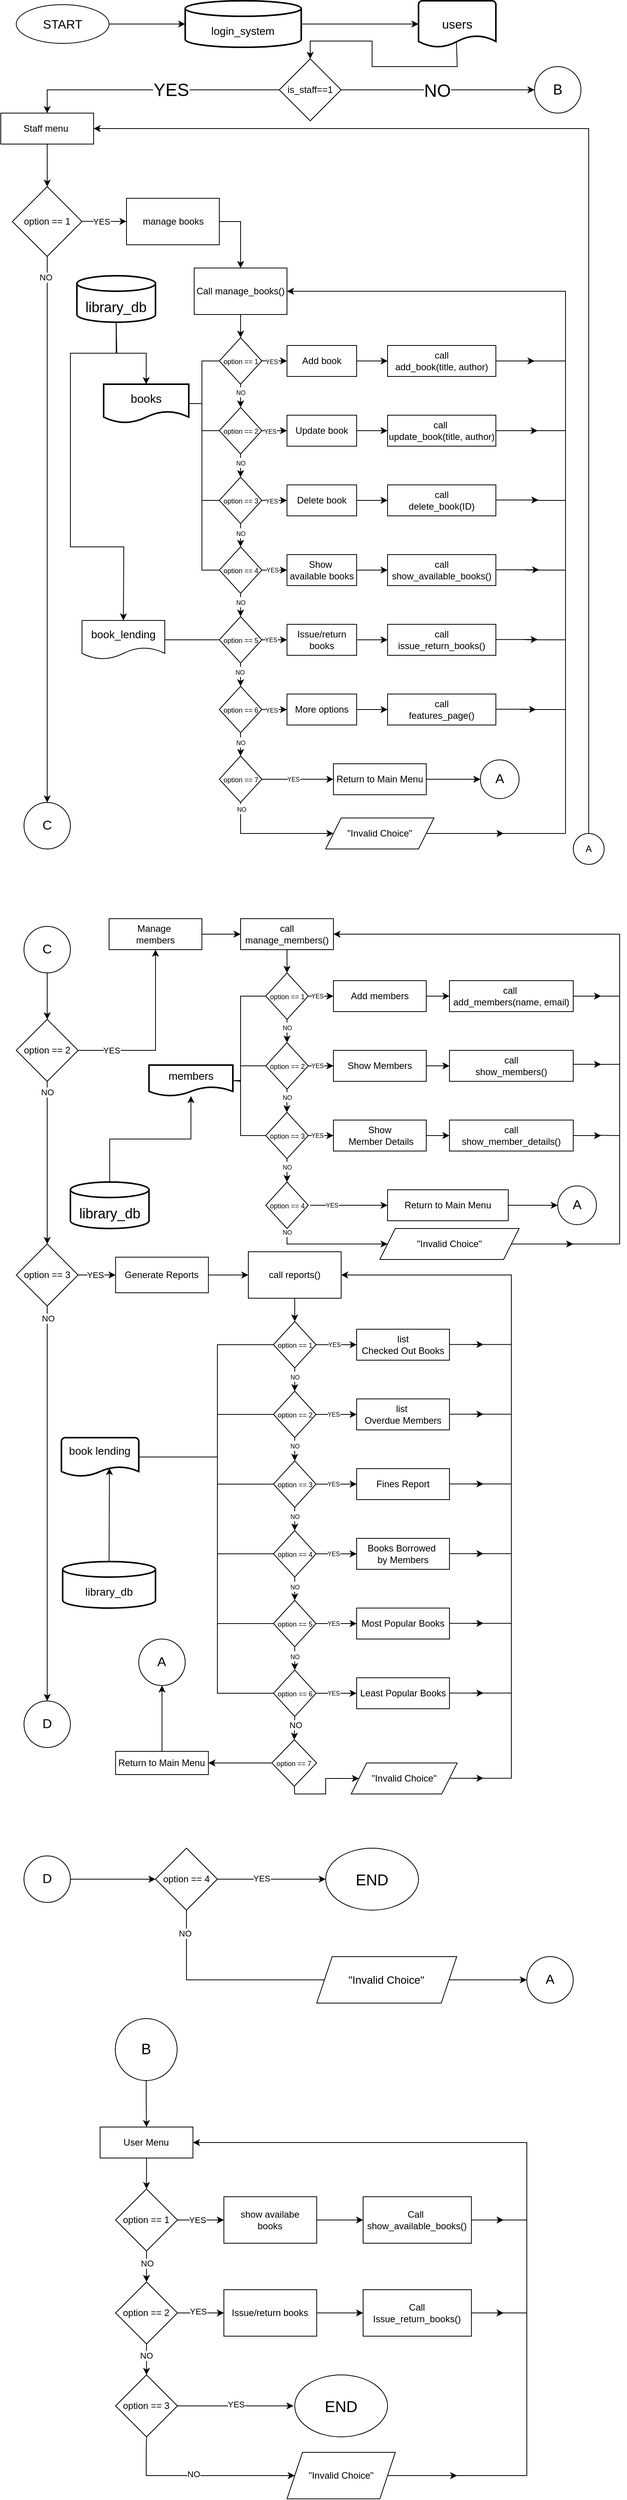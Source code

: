 <mxfile version="23.0.2" type="device">
  <diagram name="Page-1" id="XlV8fw6yXJPDwMtATFu6">
    <mxGraphModel dx="2514" dy="1634" grid="1" gridSize="10" guides="1" tooltips="1" connect="1" arrows="1" fold="1" page="1" pageScale="1" pageWidth="827" pageHeight="1169" math="0" shadow="0">
      <root>
        <mxCell id="0" />
        <mxCell id="1" parent="0" />
        <mxCell id="8FRgVZnbqGtZiClWYeeg-1" value="is_staff==1" style="rhombus;whiteSpace=wrap;html=1;" parent="1" vertex="1">
          <mxGeometry x="360" y="90" width="80" height="80" as="geometry" />
        </mxCell>
        <mxCell id="8FRgVZnbqGtZiClWYeeg-2" value="User Menu" style="rounded=0;whiteSpace=wrap;html=1;" parent="1" vertex="1">
          <mxGeometry x="128.39" y="2760" width="120" height="40" as="geometry" />
        </mxCell>
        <mxCell id="8FRgVZnbqGtZiClWYeeg-3" value="" style="endArrow=classic;html=1;rounded=0;exitX=0.5;exitY=1;exitDx=0;exitDy=0;" parent="1" source="8FRgVZnbqGtZiClWYeeg-2" edge="1">
          <mxGeometry width="50" height="50" relative="1" as="geometry">
            <mxPoint x="198.39" y="2860" as="sourcePoint" />
            <mxPoint x="188.39" y="2840" as="targetPoint" />
          </mxGeometry>
        </mxCell>
        <mxCell id="8FRgVZnbqGtZiClWYeeg-4" value="option == 1" style="rhombus;whiteSpace=wrap;html=1;" parent="1" vertex="1">
          <mxGeometry x="148.39" y="2840" width="80" height="80" as="geometry" />
        </mxCell>
        <mxCell id="8FRgVZnbqGtZiClWYeeg-5" value="" style="endArrow=classic;html=1;rounded=0;exitX=0.5;exitY=1;exitDx=0;exitDy=0;" parent="1" source="8FRgVZnbqGtZiClWYeeg-4" edge="1">
          <mxGeometry width="50" height="50" relative="1" as="geometry">
            <mxPoint x="258.39" y="2970" as="sourcePoint" />
            <mxPoint x="188.39" y="2960" as="targetPoint" />
          </mxGeometry>
        </mxCell>
        <mxCell id="8FRgVZnbqGtZiClWYeeg-6" value="NO" style="edgeLabel;html=1;align=center;verticalAlign=middle;resizable=0;points=[];" parent="8FRgVZnbqGtZiClWYeeg-5" vertex="1" connectable="0">
          <mxGeometry x="-0.22" relative="1" as="geometry">
            <mxPoint as="offset" />
          </mxGeometry>
        </mxCell>
        <mxCell id="8FRgVZnbqGtZiClWYeeg-7" value="option == 2" style="rhombus;whiteSpace=wrap;html=1;" parent="1" vertex="1">
          <mxGeometry x="148.39" y="2960" width="80" height="80" as="geometry" />
        </mxCell>
        <mxCell id="8FRgVZnbqGtZiClWYeeg-8" value="" style="endArrow=classic;html=1;rounded=0;entryX=0;entryY=0.5;entryDx=0;entryDy=0;" parent="1" target="8FRgVZnbqGtZiClWYeeg-10" edge="1">
          <mxGeometry width="50" height="50" relative="1" as="geometry">
            <mxPoint x="228.39" y="2880" as="sourcePoint" />
            <mxPoint x="268.39" y="2880" as="targetPoint" />
          </mxGeometry>
        </mxCell>
        <mxCell id="8FRgVZnbqGtZiClWYeeg-9" value="YES" style="edgeLabel;html=1;align=center;verticalAlign=middle;resizable=0;points=[];" parent="8FRgVZnbqGtZiClWYeeg-8" vertex="1" connectable="0">
          <mxGeometry x="-0.152" relative="1" as="geometry">
            <mxPoint as="offset" />
          </mxGeometry>
        </mxCell>
        <mxCell id="8FRgVZnbqGtZiClWYeeg-10" value="show availabe&lt;br&gt;books" style="rounded=0;whiteSpace=wrap;html=1;" parent="1" vertex="1">
          <mxGeometry x="288.39" y="2850" width="120" height="60" as="geometry" />
        </mxCell>
        <mxCell id="8FRgVZnbqGtZiClWYeeg-11" value="" style="endArrow=classic;html=1;rounded=0;entryX=0;entryY=0.5;entryDx=0;entryDy=0;exitX=1;exitY=0.5;exitDx=0;exitDy=0;" parent="1" source="8FRgVZnbqGtZiClWYeeg-10" target="8FRgVZnbqGtZiClWYeeg-12" edge="1">
          <mxGeometry width="50" height="50" relative="1" as="geometry">
            <mxPoint x="388.39" y="2880" as="sourcePoint" />
            <mxPoint x="428.39" y="2880" as="targetPoint" />
          </mxGeometry>
        </mxCell>
        <mxCell id="8FRgVZnbqGtZiClWYeeg-12" value="Call&amp;nbsp;&lt;br&gt;show_available_books()" style="rounded=0;whiteSpace=wrap;html=1;" parent="1" vertex="1">
          <mxGeometry x="468.39" y="2850" width="140" height="60" as="geometry" />
        </mxCell>
        <mxCell id="8FRgVZnbqGtZiClWYeeg-13" value="" style="endArrow=classic;html=1;rounded=0;entryX=0;entryY=0.5;entryDx=0;entryDy=0;" parent="1" target="8FRgVZnbqGtZiClWYeeg-15" edge="1">
          <mxGeometry width="50" height="50" relative="1" as="geometry">
            <mxPoint x="228.39" y="3000" as="sourcePoint" />
            <mxPoint x="268.39" y="3000" as="targetPoint" />
          </mxGeometry>
        </mxCell>
        <mxCell id="8FRgVZnbqGtZiClWYeeg-14" value="YES" style="edgeLabel;html=1;align=center;verticalAlign=middle;resizable=0;points=[];" parent="8FRgVZnbqGtZiClWYeeg-13" vertex="1" connectable="0">
          <mxGeometry x="-0.117" y="2" relative="1" as="geometry">
            <mxPoint as="offset" />
          </mxGeometry>
        </mxCell>
        <mxCell id="8FRgVZnbqGtZiClWYeeg-15" value="Issue/return books" style="rounded=0;whiteSpace=wrap;html=1;" parent="1" vertex="1">
          <mxGeometry x="288.39" y="2970" width="120" height="60" as="geometry" />
        </mxCell>
        <mxCell id="8FRgVZnbqGtZiClWYeeg-16" value="" style="endArrow=classic;html=1;rounded=0;" parent="1" edge="1">
          <mxGeometry width="50" height="50" relative="1" as="geometry">
            <mxPoint x="408.39" y="3000" as="sourcePoint" />
            <mxPoint x="468.39" y="3000" as="targetPoint" />
          </mxGeometry>
        </mxCell>
        <mxCell id="8FRgVZnbqGtZiClWYeeg-17" value="Call&lt;br&gt;Issue_return_books()" style="rounded=0;whiteSpace=wrap;html=1;" parent="1" vertex="1">
          <mxGeometry x="468.39" y="2970" width="140" height="60" as="geometry" />
        </mxCell>
        <mxCell id="8FRgVZnbqGtZiClWYeeg-18" value="" style="endArrow=classic;html=1;rounded=0;exitX=0.5;exitY=1;exitDx=0;exitDy=0;" parent="1" source="8FRgVZnbqGtZiClWYeeg-7" edge="1">
          <mxGeometry width="50" height="50" relative="1" as="geometry">
            <mxPoint x="178.39" y="3110" as="sourcePoint" />
            <mxPoint x="188.39" y="3080" as="targetPoint" />
          </mxGeometry>
        </mxCell>
        <mxCell id="8FRgVZnbqGtZiClWYeeg-19" value="NO" style="edgeLabel;html=1;align=center;verticalAlign=middle;resizable=0;points=[];" parent="8FRgVZnbqGtZiClWYeeg-18" vertex="1" connectable="0">
          <mxGeometry x="-0.253" y="-1" relative="1" as="geometry">
            <mxPoint as="offset" />
          </mxGeometry>
        </mxCell>
        <mxCell id="8FRgVZnbqGtZiClWYeeg-20" value="option == 3" style="rhombus;whiteSpace=wrap;html=1;" parent="1" vertex="1">
          <mxGeometry x="148.39" y="3080" width="80" height="80" as="geometry" />
        </mxCell>
        <mxCell id="8FRgVZnbqGtZiClWYeeg-21" value="" style="endArrow=classic;html=1;rounded=0;entryX=0;entryY=0.5;entryDx=0;entryDy=0;" parent="1" edge="1">
          <mxGeometry width="50" height="50" relative="1" as="geometry">
            <mxPoint x="228.39" y="3120" as="sourcePoint" />
            <mxPoint x="378.39" y="3120" as="targetPoint" />
          </mxGeometry>
        </mxCell>
        <mxCell id="8FRgVZnbqGtZiClWYeeg-22" value="YES" style="edgeLabel;html=1;align=center;verticalAlign=middle;resizable=0;points=[];" parent="8FRgVZnbqGtZiClWYeeg-21" vertex="1" connectable="0">
          <mxGeometry x="-0.001" y="2" relative="1" as="geometry">
            <mxPoint as="offset" />
          </mxGeometry>
        </mxCell>
        <mxCell id="8FRgVZnbqGtZiClWYeeg-23" value="" style="endArrow=classic;html=1;rounded=0;exitX=0.5;exitY=1;exitDx=0;exitDy=0;" parent="1" source="8FRgVZnbqGtZiClWYeeg-20" edge="1">
          <mxGeometry width="50" height="50" relative="1" as="geometry">
            <mxPoint x="218.39" y="3240" as="sourcePoint" />
            <mxPoint x="380" y="3210" as="targetPoint" />
            <Array as="points">
              <mxPoint x="188" y="3180" />
              <mxPoint x="188" y="3210" />
            </Array>
          </mxGeometry>
        </mxCell>
        <mxCell id="8FRgVZnbqGtZiClWYeeg-24" value="NO" style="edgeLabel;html=1;align=center;verticalAlign=middle;resizable=0;points=[];" parent="8FRgVZnbqGtZiClWYeeg-23" vertex="1" connectable="0">
          <mxGeometry x="-0.084" relative="1" as="geometry">
            <mxPoint y="-2" as="offset" />
          </mxGeometry>
        </mxCell>
        <mxCell id="8FRgVZnbqGtZiClWYeeg-25" value="" style="endArrow=classic;html=1;rounded=0;" parent="1" edge="1">
          <mxGeometry width="50" height="50" relative="1" as="geometry">
            <mxPoint x="608.39" y="2880" as="sourcePoint" />
            <mxPoint x="650" y="2880" as="targetPoint" />
          </mxGeometry>
        </mxCell>
        <mxCell id="8FRgVZnbqGtZiClWYeeg-26" value="" style="endArrow=classic;html=1;rounded=0;" parent="1" edge="1">
          <mxGeometry width="50" height="50" relative="1" as="geometry">
            <mxPoint x="608.39" y="3000" as="sourcePoint" />
            <mxPoint x="650" y="3000" as="targetPoint" />
          </mxGeometry>
        </mxCell>
        <mxCell id="8FRgVZnbqGtZiClWYeeg-27" value="" style="endArrow=classic;html=1;rounded=0;exitX=0;exitY=0.5;exitDx=0;exitDy=0;" parent="1" source="8FRgVZnbqGtZiClWYeeg-1" edge="1">
          <mxGeometry width="50" height="50" relative="1" as="geometry">
            <mxPoint x="160" y="90" as="sourcePoint" />
            <mxPoint x="60" y="160" as="targetPoint" />
            <Array as="points">
              <mxPoint x="190" y="130" />
              <mxPoint x="60" y="130" />
            </Array>
          </mxGeometry>
        </mxCell>
        <mxCell id="8FRgVZnbqGtZiClWYeeg-28" value="&lt;font style=&quot;font-size: 23px;&quot;&gt;YES&lt;/font&gt;" style="edgeLabel;html=1;align=center;verticalAlign=middle;resizable=0;points=[];" parent="8FRgVZnbqGtZiClWYeeg-27" vertex="1" connectable="0">
          <mxGeometry x="-0.2" y="-1" relative="1" as="geometry">
            <mxPoint x="-8" y="1" as="offset" />
          </mxGeometry>
        </mxCell>
        <mxCell id="8FRgVZnbqGtZiClWYeeg-29" value="Staff menu&amp;nbsp;" style="rounded=0;whiteSpace=wrap;html=1;" parent="1" vertex="1">
          <mxGeometry y="160" width="120" height="40" as="geometry" />
        </mxCell>
        <mxCell id="8FRgVZnbqGtZiClWYeeg-30" value="" style="endArrow=classic;html=1;rounded=0;entryX=0.5;entryY=0;entryDx=0;entryDy=0;" parent="1" target="8FRgVZnbqGtZiClWYeeg-31" edge="1">
          <mxGeometry width="50" height="50" relative="1" as="geometry">
            <mxPoint x="60" y="200" as="sourcePoint" />
            <mxPoint x="60" y="240" as="targetPoint" />
          </mxGeometry>
        </mxCell>
        <mxCell id="8FRgVZnbqGtZiClWYeeg-31" value="option == 1" style="rhombus;whiteSpace=wrap;html=1;" parent="1" vertex="1">
          <mxGeometry x="15" y="255" width="90" height="90" as="geometry" />
        </mxCell>
        <mxCell id="8FRgVZnbqGtZiClWYeeg-32" value="" style="endArrow=classic;html=1;rounded=0;" parent="1" target="8FRgVZnbqGtZiClWYeeg-34" edge="1">
          <mxGeometry width="50" height="50" relative="1" as="geometry">
            <mxPoint x="105" y="299.7" as="sourcePoint" />
            <mxPoint x="165" y="299.7" as="targetPoint" />
          </mxGeometry>
        </mxCell>
        <mxCell id="8FRgVZnbqGtZiClWYeeg-33" value="YES" style="edgeLabel;html=1;align=center;verticalAlign=middle;resizable=0;points=[];" parent="8FRgVZnbqGtZiClWYeeg-32" vertex="1" connectable="0">
          <mxGeometry x="-0.147" relative="1" as="geometry">
            <mxPoint as="offset" />
          </mxGeometry>
        </mxCell>
        <mxCell id="8FRgVZnbqGtZiClWYeeg-34" value="manage books" style="rounded=0;whiteSpace=wrap;html=1;" parent="1" vertex="1">
          <mxGeometry x="162.5" y="270" width="120" height="60" as="geometry" />
        </mxCell>
        <mxCell id="8FRgVZnbqGtZiClWYeeg-35" value="Call manage_books()" style="rounded=0;whiteSpace=wrap;html=1;" parent="1" vertex="1">
          <mxGeometry x="250" y="360" width="120" height="60" as="geometry" />
        </mxCell>
        <mxCell id="8FRgVZnbqGtZiClWYeeg-36" value="" style="endArrow=classic;html=1;rounded=0;" parent="1" edge="1">
          <mxGeometry width="50" height="50" relative="1" as="geometry">
            <mxPoint x="310" y="420" as="sourcePoint" />
            <mxPoint x="310" y="450" as="targetPoint" />
          </mxGeometry>
        </mxCell>
        <mxCell id="8FRgVZnbqGtZiClWYeeg-37" value="&lt;font style=&quot;font-size: 9px;&quot;&gt;option == 1&lt;/font&gt;" style="rhombus;whiteSpace=wrap;html=1;" parent="1" vertex="1">
          <mxGeometry x="282.5" y="450" width="55" height="60" as="geometry" />
        </mxCell>
        <mxCell id="8FRgVZnbqGtZiClWYeeg-38" value="" style="endArrow=classic;html=1;rounded=0;" parent="1" edge="1">
          <mxGeometry width="50" height="50" relative="1" as="geometry">
            <mxPoint x="337.5" y="479.72" as="sourcePoint" />
            <mxPoint x="370" y="480" as="targetPoint" />
          </mxGeometry>
        </mxCell>
        <mxCell id="8FRgVZnbqGtZiClWYeeg-39" value="&lt;span style=&quot;font-size: 8px;&quot;&gt;YES&lt;/span&gt;" style="edgeLabel;html=1;align=center;verticalAlign=middle;resizable=0;points=[];" parent="8FRgVZnbqGtZiClWYeeg-38" vertex="1" connectable="0">
          <mxGeometry x="-0.247" relative="1" as="geometry">
            <mxPoint as="offset" />
          </mxGeometry>
        </mxCell>
        <mxCell id="8FRgVZnbqGtZiClWYeeg-40" value="Add book" style="rounded=0;whiteSpace=wrap;html=1;" parent="1" vertex="1">
          <mxGeometry x="370" y="460" width="90" height="40" as="geometry" />
        </mxCell>
        <mxCell id="8FRgVZnbqGtZiClWYeeg-41" value="" style="endArrow=classic;html=1;rounded=0;" parent="1" edge="1">
          <mxGeometry width="50" height="50" relative="1" as="geometry">
            <mxPoint x="460" y="480" as="sourcePoint" />
            <mxPoint x="500" y="480" as="targetPoint" />
          </mxGeometry>
        </mxCell>
        <mxCell id="8FRgVZnbqGtZiClWYeeg-42" value="call&lt;br&gt;add_book(title, author)" style="rounded=0;whiteSpace=wrap;html=1;" parent="1" vertex="1">
          <mxGeometry x="500" y="460" width="140" height="40" as="geometry" />
        </mxCell>
        <mxCell id="8FRgVZnbqGtZiClWYeeg-43" value="" style="endArrow=classic;html=1;rounded=0;exitX=0.5;exitY=1;exitDx=0;exitDy=0;" parent="1" source="8FRgVZnbqGtZiClWYeeg-37" edge="1">
          <mxGeometry width="50" height="50" relative="1" as="geometry">
            <mxPoint x="320" y="590" as="sourcePoint" />
            <mxPoint x="310" y="540" as="targetPoint" />
          </mxGeometry>
        </mxCell>
        <mxCell id="8FRgVZnbqGtZiClWYeeg-44" value="&lt;font style=&quot;font-size: 8px;&quot;&gt;NO&lt;/font&gt;" style="edgeLabel;html=1;align=center;verticalAlign=middle;resizable=0;points=[];" parent="8FRgVZnbqGtZiClWYeeg-43" vertex="1" connectable="0">
          <mxGeometry x="-0.328" relative="1" as="geometry">
            <mxPoint as="offset" />
          </mxGeometry>
        </mxCell>
        <mxCell id="8FRgVZnbqGtZiClWYeeg-45" value="&lt;font style=&quot;font-size: 9px;&quot;&gt;option == 2&lt;/font&gt;" style="rhombus;whiteSpace=wrap;html=1;" parent="1" vertex="1">
          <mxGeometry x="282.5" y="540" width="55" height="60" as="geometry" />
        </mxCell>
        <mxCell id="8FRgVZnbqGtZiClWYeeg-46" value="" style="endArrow=classic;html=1;rounded=0;exitX=1;exitY=0.5;exitDx=0;exitDy=0;" parent="1" source="8FRgVZnbqGtZiClWYeeg-45" edge="1">
          <mxGeometry width="50" height="50" relative="1" as="geometry">
            <mxPoint x="370" y="580" as="sourcePoint" />
            <mxPoint x="370" y="570" as="targetPoint" />
            <Array as="points">
              <mxPoint x="360" y="570" />
            </Array>
          </mxGeometry>
        </mxCell>
        <mxCell id="8FRgVZnbqGtZiClWYeeg-47" value="&lt;font style=&quot;font-size: 8px;&quot;&gt;YES&lt;/font&gt;" style="edgeLabel;html=1;align=center;verticalAlign=middle;resizable=0;points=[];" parent="8FRgVZnbqGtZiClWYeeg-46" vertex="1" connectable="0">
          <mxGeometry x="-0.36" relative="1" as="geometry">
            <mxPoint as="offset" />
          </mxGeometry>
        </mxCell>
        <mxCell id="8FRgVZnbqGtZiClWYeeg-48" value="Update book" style="rounded=0;whiteSpace=wrap;html=1;" parent="1" vertex="1">
          <mxGeometry x="370" y="550" width="90" height="40" as="geometry" />
        </mxCell>
        <mxCell id="8FRgVZnbqGtZiClWYeeg-49" value="" style="endArrow=classic;html=1;rounded=0;" parent="1" edge="1">
          <mxGeometry width="50" height="50" relative="1" as="geometry">
            <mxPoint x="460" y="570" as="sourcePoint" />
            <mxPoint x="500" y="570" as="targetPoint" />
          </mxGeometry>
        </mxCell>
        <mxCell id="8FRgVZnbqGtZiClWYeeg-50" value="call&amp;nbsp;&lt;br&gt;update_book(title, author)" style="rounded=0;whiteSpace=wrap;html=1;" parent="1" vertex="1">
          <mxGeometry x="500" y="550" width="140" height="40" as="geometry" />
        </mxCell>
        <mxCell id="8FRgVZnbqGtZiClWYeeg-51" value="" style="endArrow=classic;html=1;rounded=0;exitX=0.5;exitY=1;exitDx=0;exitDy=0;" parent="1" source="8FRgVZnbqGtZiClWYeeg-45" edge="1">
          <mxGeometry width="50" height="50" relative="1" as="geometry">
            <mxPoint x="370" y="670" as="sourcePoint" />
            <mxPoint x="310" y="630" as="targetPoint" />
          </mxGeometry>
        </mxCell>
        <mxCell id="8FRgVZnbqGtZiClWYeeg-52" value="&lt;font style=&quot;font-size: 8px;&quot;&gt;NO&lt;/font&gt;" style="edgeLabel;html=1;align=center;verticalAlign=middle;resizable=0;points=[];" parent="8FRgVZnbqGtZiClWYeeg-51" vertex="1" connectable="0">
          <mxGeometry x="-0.315" relative="1" as="geometry">
            <mxPoint as="offset" />
          </mxGeometry>
        </mxCell>
        <mxCell id="8FRgVZnbqGtZiClWYeeg-53" value="&lt;font style=&quot;font-size: 9px;&quot;&gt;option == 3&lt;/font&gt;" style="rhombus;whiteSpace=wrap;html=1;" parent="1" vertex="1">
          <mxGeometry x="282.5" y="630" width="55" height="60" as="geometry" />
        </mxCell>
        <mxCell id="8FRgVZnbqGtZiClWYeeg-54" value="" style="endArrow=classic;html=1;rounded=0;exitX=1;exitY=0.5;exitDx=0;exitDy=0;entryX=0;entryY=0.5;entryDx=0;entryDy=0;" parent="1" source="8FRgVZnbqGtZiClWYeeg-53" target="8FRgVZnbqGtZiClWYeeg-56" edge="1">
          <mxGeometry width="50" height="50" relative="1" as="geometry">
            <mxPoint x="370" y="690" as="sourcePoint" />
            <mxPoint x="350" y="690" as="targetPoint" />
          </mxGeometry>
        </mxCell>
        <mxCell id="8FRgVZnbqGtZiClWYeeg-55" value="&lt;font style=&quot;font-size: 8px;&quot;&gt;YES&lt;/font&gt;" style="edgeLabel;html=1;align=center;verticalAlign=middle;resizable=0;points=[];" parent="8FRgVZnbqGtZiClWYeeg-54" vertex="1" connectable="0">
          <mxGeometry x="-0.259" relative="1" as="geometry">
            <mxPoint as="offset" />
          </mxGeometry>
        </mxCell>
        <mxCell id="8FRgVZnbqGtZiClWYeeg-56" value="Delete book" style="rounded=0;whiteSpace=wrap;html=1;" parent="1" vertex="1">
          <mxGeometry x="370" y="640" width="90" height="40" as="geometry" />
        </mxCell>
        <mxCell id="8FRgVZnbqGtZiClWYeeg-57" value="call&lt;br&gt;delete_book(ID)" style="rounded=0;whiteSpace=wrap;html=1;" parent="1" vertex="1">
          <mxGeometry x="500" y="640" width="140" height="40" as="geometry" />
        </mxCell>
        <mxCell id="8FRgVZnbqGtZiClWYeeg-58" value="" style="endArrow=classic;html=1;rounded=0;entryX=0;entryY=0.5;entryDx=0;entryDy=0;" parent="1" target="8FRgVZnbqGtZiClWYeeg-57" edge="1">
          <mxGeometry width="50" height="50" relative="1" as="geometry">
            <mxPoint x="460" y="660" as="sourcePoint" />
            <mxPoint x="510" y="610" as="targetPoint" />
          </mxGeometry>
        </mxCell>
        <mxCell id="8FRgVZnbqGtZiClWYeeg-59" value="" style="endArrow=classic;html=1;rounded=0;exitX=0.5;exitY=1;exitDx=0;exitDy=0;" parent="1" source="8FRgVZnbqGtZiClWYeeg-53" edge="1">
          <mxGeometry width="50" height="50" relative="1" as="geometry">
            <mxPoint x="320" y="800" as="sourcePoint" />
            <mxPoint x="310" y="720" as="targetPoint" />
          </mxGeometry>
        </mxCell>
        <mxCell id="8FRgVZnbqGtZiClWYeeg-60" value="&lt;font style=&quot;font-size: 8px;&quot;&gt;NO&lt;/font&gt;" style="edgeLabel;html=1;align=center;verticalAlign=middle;resizable=0;points=[];" parent="8FRgVZnbqGtZiClWYeeg-59" vertex="1" connectable="0">
          <mxGeometry x="-0.224" relative="1" as="geometry">
            <mxPoint as="offset" />
          </mxGeometry>
        </mxCell>
        <mxCell id="8FRgVZnbqGtZiClWYeeg-61" value="&lt;font style=&quot;font-size: 9px;&quot;&gt;option == 4&lt;/font&gt;" style="rhombus;whiteSpace=wrap;html=1;" parent="1" vertex="1">
          <mxGeometry x="282.5" y="720" width="55" height="60" as="geometry" />
        </mxCell>
        <mxCell id="8FRgVZnbqGtZiClWYeeg-62" value="" style="endArrow=classic;html=1;rounded=0;exitX=1;exitY=0.5;exitDx=0;exitDy=0;entryX=0;entryY=0.5;entryDx=0;entryDy=0;" parent="1" source="8FRgVZnbqGtZiClWYeeg-61" target="8FRgVZnbqGtZiClWYeeg-64" edge="1">
          <mxGeometry width="50" height="50" relative="1" as="geometry">
            <mxPoint x="370" y="780" as="sourcePoint" />
            <mxPoint x="360" y="810" as="targetPoint" />
          </mxGeometry>
        </mxCell>
        <mxCell id="8FRgVZnbqGtZiClWYeeg-63" value="&lt;font style=&quot;font-size: 8px;&quot;&gt;YES&lt;/font&gt;" style="edgeLabel;html=1;align=center;verticalAlign=middle;resizable=0;points=[];" parent="8FRgVZnbqGtZiClWYeeg-62" vertex="1" connectable="0">
          <mxGeometry x="-0.21" y="1" relative="1" as="geometry">
            <mxPoint as="offset" />
          </mxGeometry>
        </mxCell>
        <mxCell id="8FRgVZnbqGtZiClWYeeg-64" value="Show&amp;nbsp;&lt;br&gt;available books" style="rounded=0;whiteSpace=wrap;html=1;" parent="1" vertex="1">
          <mxGeometry x="370" y="730" width="90" height="40" as="geometry" />
        </mxCell>
        <mxCell id="8FRgVZnbqGtZiClWYeeg-65" value="call&lt;br&gt;show_available_books()" style="rounded=0;whiteSpace=wrap;html=1;" parent="1" vertex="1">
          <mxGeometry x="500" y="730" width="140" height="40" as="geometry" />
        </mxCell>
        <mxCell id="8FRgVZnbqGtZiClWYeeg-66" value="" style="endArrow=classic;html=1;rounded=0;entryX=0;entryY=0.5;entryDx=0;entryDy=0;" parent="1" target="8FRgVZnbqGtZiClWYeeg-65" edge="1">
          <mxGeometry width="50" height="50" relative="1" as="geometry">
            <mxPoint x="460" y="750" as="sourcePoint" />
            <mxPoint x="500" y="790" as="targetPoint" />
          </mxGeometry>
        </mxCell>
        <mxCell id="8FRgVZnbqGtZiClWYeeg-67" value="&lt;font style=&quot;font-size: 9px;&quot;&gt;option == 5&lt;/font&gt;" style="rhombus;whiteSpace=wrap;html=1;" parent="1" vertex="1">
          <mxGeometry x="282.5" y="810" width="55" height="60" as="geometry" />
        </mxCell>
        <mxCell id="8FRgVZnbqGtZiClWYeeg-68" value="" style="endArrow=classic;html=1;rounded=0;exitX=0.5;exitY=1;exitDx=0;exitDy=0;entryX=0.5;entryY=0;entryDx=0;entryDy=0;" parent="1" source="8FRgVZnbqGtZiClWYeeg-61" target="8FRgVZnbqGtZiClWYeeg-67" edge="1">
          <mxGeometry width="50" height="50" relative="1" as="geometry">
            <mxPoint x="450" y="900" as="sourcePoint" />
            <mxPoint x="500" y="850" as="targetPoint" />
          </mxGeometry>
        </mxCell>
        <mxCell id="8FRgVZnbqGtZiClWYeeg-69" value="&lt;font style=&quot;font-size: 8px;&quot;&gt;NO&lt;/font&gt;" style="edgeLabel;html=1;align=center;verticalAlign=middle;resizable=0;points=[];" parent="8FRgVZnbqGtZiClWYeeg-68" vertex="1" connectable="0">
          <mxGeometry x="-0.252" relative="1" as="geometry">
            <mxPoint as="offset" />
          </mxGeometry>
        </mxCell>
        <mxCell id="8FRgVZnbqGtZiClWYeeg-70" value="" style="endArrow=classic;html=1;rounded=0;exitX=1;exitY=0.5;exitDx=0;exitDy=0;entryX=0;entryY=0.5;entryDx=0;entryDy=0;" parent="1" source="8FRgVZnbqGtZiClWYeeg-67" target="8FRgVZnbqGtZiClWYeeg-72" edge="1">
          <mxGeometry width="50" height="50" relative="1" as="geometry">
            <mxPoint x="380" y="870" as="sourcePoint" />
            <mxPoint x="340" y="890" as="targetPoint" />
          </mxGeometry>
        </mxCell>
        <mxCell id="8FRgVZnbqGtZiClWYeeg-71" value="&lt;font style=&quot;font-size: 8px;&quot;&gt;YES&lt;/font&gt;" style="edgeLabel;html=1;align=center;verticalAlign=middle;resizable=0;points=[];" parent="8FRgVZnbqGtZiClWYeeg-70" vertex="1" connectable="0">
          <mxGeometry x="-0.302" y="1" relative="1" as="geometry">
            <mxPoint as="offset" />
          </mxGeometry>
        </mxCell>
        <mxCell id="8FRgVZnbqGtZiClWYeeg-72" value="Issue/return&lt;br&gt;books" style="rounded=0;whiteSpace=wrap;html=1;" parent="1" vertex="1">
          <mxGeometry x="370" y="820" width="90" height="40" as="geometry" />
        </mxCell>
        <mxCell id="8FRgVZnbqGtZiClWYeeg-73" value="call&lt;br&gt;issue_return_books()" style="rounded=0;whiteSpace=wrap;html=1;" parent="1" vertex="1">
          <mxGeometry x="500" y="820" width="140" height="40" as="geometry" />
        </mxCell>
        <mxCell id="8FRgVZnbqGtZiClWYeeg-74" value="" style="endArrow=classic;html=1;rounded=0;entryX=0;entryY=0.5;entryDx=0;entryDy=0;" parent="1" target="8FRgVZnbqGtZiClWYeeg-73" edge="1">
          <mxGeometry width="50" height="50" relative="1" as="geometry">
            <mxPoint x="460" y="840" as="sourcePoint" />
            <mxPoint x="510" y="790" as="targetPoint" />
          </mxGeometry>
        </mxCell>
        <mxCell id="8FRgVZnbqGtZiClWYeeg-75" value="" style="endArrow=classic;html=1;rounded=0;exitX=0.5;exitY=1;exitDx=0;exitDy=0;" parent="1" source="8FRgVZnbqGtZiClWYeeg-67" edge="1">
          <mxGeometry width="50" height="50" relative="1" as="geometry">
            <mxPoint x="330" y="970" as="sourcePoint" />
            <mxPoint x="310" y="900" as="targetPoint" />
          </mxGeometry>
        </mxCell>
        <mxCell id="8FRgVZnbqGtZiClWYeeg-76" value="&lt;font style=&quot;font-size: 8px;&quot;&gt;NO&lt;/font&gt;" style="edgeLabel;html=1;align=center;verticalAlign=middle;resizable=0;points=[];" parent="8FRgVZnbqGtZiClWYeeg-75" vertex="1" connectable="0">
          <mxGeometry x="-0.26" y="-1" relative="1" as="geometry">
            <mxPoint as="offset" />
          </mxGeometry>
        </mxCell>
        <mxCell id="8FRgVZnbqGtZiClWYeeg-77" value="&lt;font style=&quot;font-size: 9px;&quot;&gt;option == 6&lt;/font&gt;" style="rhombus;whiteSpace=wrap;html=1;" parent="1" vertex="1">
          <mxGeometry x="282.5" y="900" width="55" height="60" as="geometry" />
        </mxCell>
        <mxCell id="8FRgVZnbqGtZiClWYeeg-78" value="" style="endArrow=classic;html=1;rounded=0;exitX=1;exitY=0.5;exitDx=0;exitDy=0;entryX=0;entryY=0.5;entryDx=0;entryDy=0;" parent="1" source="8FRgVZnbqGtZiClWYeeg-77" target="8FRgVZnbqGtZiClWYeeg-80" edge="1">
          <mxGeometry width="50" height="50" relative="1" as="geometry">
            <mxPoint x="349.995" y="941.74" as="sourcePoint" />
            <mxPoint x="350" y="960" as="targetPoint" />
          </mxGeometry>
        </mxCell>
        <mxCell id="8FRgVZnbqGtZiClWYeeg-79" value="&lt;font style=&quot;font-size: 8px;&quot;&gt;YES&lt;/font&gt;" style="edgeLabel;html=1;align=center;verticalAlign=middle;resizable=0;points=[];" parent="8FRgVZnbqGtZiClWYeeg-78" vertex="1" connectable="0">
          <mxGeometry x="-0.273" y="-1" relative="1" as="geometry">
            <mxPoint y="-1" as="offset" />
          </mxGeometry>
        </mxCell>
        <mxCell id="8FRgVZnbqGtZiClWYeeg-80" value="More options" style="rounded=0;whiteSpace=wrap;html=1;" parent="1" vertex="1">
          <mxGeometry x="370" y="910" width="90" height="40" as="geometry" />
        </mxCell>
        <mxCell id="8FRgVZnbqGtZiClWYeeg-81" value="call&lt;br&gt;features_page()" style="rounded=0;whiteSpace=wrap;html=1;" parent="1" vertex="1">
          <mxGeometry x="500" y="910" width="140" height="40" as="geometry" />
        </mxCell>
        <mxCell id="8FRgVZnbqGtZiClWYeeg-82" value="" style="endArrow=classic;html=1;rounded=0;exitX=1;exitY=0.5;exitDx=0;exitDy=0;entryX=0;entryY=0.5;entryDx=0;entryDy=0;" parent="1" source="8FRgVZnbqGtZiClWYeeg-80" target="8FRgVZnbqGtZiClWYeeg-81" edge="1">
          <mxGeometry width="50" height="50" relative="1" as="geometry">
            <mxPoint x="480" y="1010" as="sourcePoint" />
            <mxPoint x="530" y="960" as="targetPoint" />
          </mxGeometry>
        </mxCell>
        <mxCell id="8FRgVZnbqGtZiClWYeeg-83" value="&lt;font style=&quot;font-size: 9px;&quot;&gt;option == 7&lt;/font&gt;" style="rhombus;whiteSpace=wrap;html=1;" parent="1" vertex="1">
          <mxGeometry x="282.5" y="990" width="55" height="60" as="geometry" />
        </mxCell>
        <mxCell id="8FRgVZnbqGtZiClWYeeg-84" value="" style="endArrow=classic;html=1;rounded=0;exitX=0.5;exitY=1;exitDx=0;exitDy=0;entryX=0.5;entryY=0;entryDx=0;entryDy=0;" parent="1" source="8FRgVZnbqGtZiClWYeeg-77" target="8FRgVZnbqGtZiClWYeeg-83" edge="1">
          <mxGeometry width="50" height="50" relative="1" as="geometry">
            <mxPoint x="370" y="1060" as="sourcePoint" />
            <mxPoint x="420" y="1010" as="targetPoint" />
          </mxGeometry>
        </mxCell>
        <mxCell id="8FRgVZnbqGtZiClWYeeg-85" value="&lt;font style=&quot;font-size: 8px;&quot;&gt;NO&lt;/font&gt;" style="edgeLabel;html=1;align=center;verticalAlign=middle;resizable=0;points=[];" parent="8FRgVZnbqGtZiClWYeeg-84" vertex="1" connectable="0">
          <mxGeometry x="-0.205" relative="1" as="geometry">
            <mxPoint as="offset" />
          </mxGeometry>
        </mxCell>
        <mxCell id="8FRgVZnbqGtZiClWYeeg-86" value="" style="endArrow=classic;html=1;rounded=0;exitX=1;exitY=0.5;exitDx=0;exitDy=0;entryX=0;entryY=0.5;entryDx=0;entryDy=0;" parent="1" source="8FRgVZnbqGtZiClWYeeg-83" target="8FRgVZnbqGtZiClWYeeg-89" edge="1">
          <mxGeometry width="50" height="50" relative="1" as="geometry">
            <mxPoint x="430" y="1060" as="sourcePoint" />
            <mxPoint x="370" y="1020" as="targetPoint" />
          </mxGeometry>
        </mxCell>
        <mxCell id="8FRgVZnbqGtZiClWYeeg-87" value="&lt;font style=&quot;font-size: 8px;&quot;&gt;YES&lt;/font&gt;" style="edgeLabel;html=1;align=center;verticalAlign=middle;resizable=0;points=[];" parent="8FRgVZnbqGtZiClWYeeg-86" vertex="1" connectable="0">
          <mxGeometry x="-0.12" y="1" relative="1" as="geometry">
            <mxPoint as="offset" />
          </mxGeometry>
        </mxCell>
        <mxCell id="8FRgVZnbqGtZiClWYeeg-88" value="" style="edgeStyle=orthogonalEdgeStyle;rounded=0;orthogonalLoop=1;jettySize=auto;html=1;" parent="1" source="8FRgVZnbqGtZiClWYeeg-89" target="8FRgVZnbqGtZiClWYeeg-254" edge="1">
          <mxGeometry relative="1" as="geometry" />
        </mxCell>
        <mxCell id="8FRgVZnbqGtZiClWYeeg-89" value="Return to Main Menu" style="rounded=0;whiteSpace=wrap;html=1;" parent="1" vertex="1">
          <mxGeometry x="430" y="1000" width="120" height="40" as="geometry" />
        </mxCell>
        <mxCell id="8FRgVZnbqGtZiClWYeeg-90" value="" style="endArrow=classic;html=1;rounded=0;exitX=0.5;exitY=1;exitDx=0;exitDy=0;entryX=0.5;entryY=0;entryDx=0;entryDy=0;" parent="1" source="8FRgVZnbqGtZiClWYeeg-31" edge="1" target="8FRgVZnbqGtZiClWYeeg-249">
          <mxGeometry width="50" height="50" relative="1" as="geometry">
            <mxPoint x="120" y="610" as="sourcePoint" />
            <mxPoint x="60" y="1020" as="targetPoint" />
          </mxGeometry>
        </mxCell>
        <mxCell id="8FRgVZnbqGtZiClWYeeg-91" value="NO" style="edgeLabel;html=1;align=center;verticalAlign=middle;resizable=0;points=[];" parent="8FRgVZnbqGtZiClWYeeg-90" vertex="1" connectable="0">
          <mxGeometry x="-0.891" y="-2" relative="1" as="geometry">
            <mxPoint y="-12" as="offset" />
          </mxGeometry>
        </mxCell>
        <mxCell id="8FRgVZnbqGtZiClWYeeg-92" value="" style="endArrow=classic;html=1;rounded=0;exitX=1;exitY=0.5;exitDx=0;exitDy=0;entryX=0.5;entryY=0;entryDx=0;entryDy=0;" parent="1" source="8FRgVZnbqGtZiClWYeeg-34" target="8FRgVZnbqGtZiClWYeeg-35" edge="1">
          <mxGeometry width="50" height="50" relative="1" as="geometry">
            <mxPoint x="290" y="300" as="sourcePoint" />
            <mxPoint x="340" y="250" as="targetPoint" />
            <Array as="points">
              <mxPoint x="310" y="300" />
            </Array>
          </mxGeometry>
        </mxCell>
        <mxCell id="8FRgVZnbqGtZiClWYeeg-93" value="option == 2" style="rhombus;whiteSpace=wrap;html=1;" parent="1" vertex="1">
          <mxGeometry x="20" y="1330" width="80" height="80" as="geometry" />
        </mxCell>
        <mxCell id="8FRgVZnbqGtZiClWYeeg-94" value="" style="endArrow=classic;html=1;rounded=0;exitX=1;exitY=0.5;exitDx=0;exitDy=0;entryX=0.5;entryY=1;entryDx=0;entryDy=0;" parent="1" source="8FRgVZnbqGtZiClWYeeg-93" target="8FRgVZnbqGtZiClWYeeg-96" edge="1">
          <mxGeometry width="50" height="50" relative="1" as="geometry">
            <mxPoint x="140" y="1290" as="sourcePoint" />
            <mxPoint x="140" y="1240" as="targetPoint" />
            <Array as="points">
              <mxPoint x="200" y="1370" />
            </Array>
          </mxGeometry>
        </mxCell>
        <mxCell id="8FRgVZnbqGtZiClWYeeg-95" value="YES" style="edgeLabel;html=1;align=center;verticalAlign=middle;resizable=0;points=[];" parent="8FRgVZnbqGtZiClWYeeg-94" vertex="1" connectable="0">
          <mxGeometry x="-0.179" y="-1" relative="1" as="geometry">
            <mxPoint x="-52" y="-1" as="offset" />
          </mxGeometry>
        </mxCell>
        <mxCell id="8FRgVZnbqGtZiClWYeeg-96" value="Manage&amp;nbsp;&lt;br&gt;members" style="rounded=0;whiteSpace=wrap;html=1;" parent="1" vertex="1">
          <mxGeometry x="140" y="1200" width="120" height="40" as="geometry" />
        </mxCell>
        <mxCell id="8FRgVZnbqGtZiClWYeeg-97" value="call&lt;br&gt;manage_members()" style="rounded=0;whiteSpace=wrap;html=1;" parent="1" vertex="1">
          <mxGeometry x="310" y="1200" width="120" height="40" as="geometry" />
        </mxCell>
        <mxCell id="8FRgVZnbqGtZiClWYeeg-98" value="" style="endArrow=classic;html=1;rounded=0;exitX=1;exitY=0.5;exitDx=0;exitDy=0;" parent="1" source="8FRgVZnbqGtZiClWYeeg-96" edge="1">
          <mxGeometry width="50" height="50" relative="1" as="geometry">
            <mxPoint x="430" y="1280" as="sourcePoint" />
            <mxPoint x="310" y="1220" as="targetPoint" />
            <Array as="points">
              <mxPoint x="310" y="1220" />
            </Array>
          </mxGeometry>
        </mxCell>
        <mxCell id="8FRgVZnbqGtZiClWYeeg-99" value="&lt;font style=&quot;font-size: 9px;&quot;&gt;option == 1&lt;/font&gt;" style="rhombus;whiteSpace=wrap;html=1;" parent="1" vertex="1">
          <mxGeometry x="342.5" y="1270" width="55" height="60" as="geometry" />
        </mxCell>
        <mxCell id="8FRgVZnbqGtZiClWYeeg-100" value="" style="endArrow=classic;html=1;rounded=0;exitX=0.5;exitY=1;exitDx=0;exitDy=0;entryX=0.5;entryY=0;entryDx=0;entryDy=0;" parent="1" source="8FRgVZnbqGtZiClWYeeg-97" target="8FRgVZnbqGtZiClWYeeg-99" edge="1">
          <mxGeometry width="50" height="50" relative="1" as="geometry">
            <mxPoint x="450" y="1360" as="sourcePoint" />
            <mxPoint x="500" y="1310" as="targetPoint" />
          </mxGeometry>
        </mxCell>
        <mxCell id="8FRgVZnbqGtZiClWYeeg-101" value="" style="endArrow=classic;html=1;rounded=0;exitX=1;exitY=0.5;exitDx=0;exitDy=0;" parent="1" source="8FRgVZnbqGtZiClWYeeg-99" edge="1">
          <mxGeometry width="50" height="50" relative="1" as="geometry">
            <mxPoint x="440" y="1330" as="sourcePoint" />
            <mxPoint x="430" y="1300" as="targetPoint" />
          </mxGeometry>
        </mxCell>
        <mxCell id="8FRgVZnbqGtZiClWYeeg-102" value="&lt;font style=&quot;font-size: 8px;&quot;&gt;YES&lt;/font&gt;" style="edgeLabel;html=1;align=center;verticalAlign=middle;resizable=0;points=[];" parent="8FRgVZnbqGtZiClWYeeg-101" vertex="1" connectable="0">
          <mxGeometry x="-0.336" relative="1" as="geometry">
            <mxPoint y="-1" as="offset" />
          </mxGeometry>
        </mxCell>
        <mxCell id="8FRgVZnbqGtZiClWYeeg-103" value="Add members" style="rounded=0;whiteSpace=wrap;html=1;" parent="1" vertex="1">
          <mxGeometry x="430" y="1280" width="120" height="40" as="geometry" />
        </mxCell>
        <mxCell id="8FRgVZnbqGtZiClWYeeg-104" value="" style="endArrow=classic;html=1;rounded=0;exitX=1;exitY=0.5;exitDx=0;exitDy=0;" parent="1" source="8FRgVZnbqGtZiClWYeeg-103" edge="1">
          <mxGeometry width="50" height="50" relative="1" as="geometry">
            <mxPoint x="570" y="1270" as="sourcePoint" />
            <mxPoint x="580" y="1300" as="targetPoint" />
          </mxGeometry>
        </mxCell>
        <mxCell id="8FRgVZnbqGtZiClWYeeg-105" value="call&amp;nbsp;&lt;br&gt;add_members(name, email)" style="rounded=0;whiteSpace=wrap;html=1;" parent="1" vertex="1">
          <mxGeometry x="580" y="1280" width="160" height="40" as="geometry" />
        </mxCell>
        <mxCell id="8FRgVZnbqGtZiClWYeeg-106" value="" style="endArrow=classic;html=1;rounded=0;exitX=0.5;exitY=1;exitDx=0;exitDy=0;entryX=0.5;entryY=0;entryDx=0;entryDy=0;" parent="1" source="8FRgVZnbqGtZiClWYeeg-99" target="8FRgVZnbqGtZiClWYeeg-168" edge="1">
          <mxGeometry width="50" height="50" relative="1" as="geometry">
            <mxPoint x="460" y="1390" as="sourcePoint" />
            <mxPoint x="370.0" y="1350" as="targetPoint" />
          </mxGeometry>
        </mxCell>
        <mxCell id="8FRgVZnbqGtZiClWYeeg-107" value="&lt;span style=&quot;font-size: 8px;&quot;&gt;NO&lt;/span&gt;" style="edgeLabel;html=1;align=center;verticalAlign=middle;resizable=0;points=[];" parent="8FRgVZnbqGtZiClWYeeg-106" vertex="1" connectable="0">
          <mxGeometry x="-0.359" relative="1" as="geometry">
            <mxPoint as="offset" />
          </mxGeometry>
        </mxCell>
        <mxCell id="8FRgVZnbqGtZiClWYeeg-108" value="Show Members" style="rounded=0;whiteSpace=wrap;html=1;" parent="1" vertex="1">
          <mxGeometry x="430" y="1370" width="120" height="40" as="geometry" />
        </mxCell>
        <mxCell id="8FRgVZnbqGtZiClWYeeg-109" value="" style="endArrow=classic;html=1;rounded=0;entryX=0;entryY=0.5;entryDx=0;entryDy=0;" parent="1" target="8FRgVZnbqGtZiClWYeeg-108" edge="1">
          <mxGeometry width="50" height="50" relative="1" as="geometry">
            <mxPoint x="398" y="1390" as="sourcePoint" />
            <mxPoint x="440" y="1330" as="targetPoint" />
          </mxGeometry>
        </mxCell>
        <mxCell id="8FRgVZnbqGtZiClWYeeg-110" value="call&lt;br&gt;show_members()" style="rounded=0;whiteSpace=wrap;html=1;" parent="1" vertex="1">
          <mxGeometry x="580" y="1370" width="160" height="40" as="geometry" />
        </mxCell>
        <mxCell id="8FRgVZnbqGtZiClWYeeg-111" value="" style="endArrow=classic;html=1;rounded=0;exitX=1;exitY=0.5;exitDx=0;exitDy=0;entryX=0;entryY=0.5;entryDx=0;entryDy=0;" parent="1" source="8FRgVZnbqGtZiClWYeeg-108" target="8FRgVZnbqGtZiClWYeeg-110" edge="1">
          <mxGeometry width="50" height="50" relative="1" as="geometry">
            <mxPoint x="550" y="1490" as="sourcePoint" />
            <mxPoint x="600" y="1440" as="targetPoint" />
          </mxGeometry>
        </mxCell>
        <mxCell id="8FRgVZnbqGtZiClWYeeg-112" value="Show&lt;br&gt;&amp;nbsp;Member Details" style="rounded=0;whiteSpace=wrap;html=1;" parent="1" vertex="1">
          <mxGeometry x="430" y="1460" width="120" height="40" as="geometry" />
        </mxCell>
        <mxCell id="8FRgVZnbqGtZiClWYeeg-113" value="" style="endArrow=classic;html=1;rounded=0;exitX=1;exitY=0.5;exitDx=0;exitDy=0;entryX=0;entryY=0.5;entryDx=0;entryDy=0;" parent="1" source="8FRgVZnbqGtZiClWYeeg-172" target="8FRgVZnbqGtZiClWYeeg-112" edge="1">
          <mxGeometry width="50" height="50" relative="1" as="geometry">
            <mxPoint x="397.5" y="1470" as="sourcePoint" />
            <mxPoint x="450" y="1410" as="targetPoint" />
          </mxGeometry>
        </mxCell>
        <mxCell id="8FRgVZnbqGtZiClWYeeg-114" value="call&lt;br&gt;show_member_details()" style="rounded=0;whiteSpace=wrap;html=1;" parent="1" vertex="1">
          <mxGeometry x="580" y="1460" width="160" height="40" as="geometry" />
        </mxCell>
        <mxCell id="8FRgVZnbqGtZiClWYeeg-115" value="" style="endArrow=classic;html=1;rounded=0;exitX=1;exitY=0.5;exitDx=0;exitDy=0;entryX=0;entryY=0.5;entryDx=0;entryDy=0;" parent="1" source="8FRgVZnbqGtZiClWYeeg-112" target="8FRgVZnbqGtZiClWYeeg-114" edge="1">
          <mxGeometry width="50" height="50" relative="1" as="geometry">
            <mxPoint x="580" y="1570" as="sourcePoint" />
            <mxPoint x="630" y="1520" as="targetPoint" />
          </mxGeometry>
        </mxCell>
        <mxCell id="8FRgVZnbqGtZiClWYeeg-116" value="" style="endArrow=classic;html=1;rounded=0;entryX=0;entryY=0.5;entryDx=0;entryDy=0;" parent="1" target="8FRgVZnbqGtZiClWYeeg-117" edge="1">
          <mxGeometry width="50" height="50" relative="1" as="geometry">
            <mxPoint x="400" y="1570" as="sourcePoint" />
            <mxPoint x="490" y="1570" as="targetPoint" />
          </mxGeometry>
        </mxCell>
        <mxCell id="8FRgVZnbqGtZiClWYeeg-117" value="Return to Main Menu" style="rounded=0;whiteSpace=wrap;html=1;" parent="1" vertex="1">
          <mxGeometry x="500" y="1550" width="156" height="40" as="geometry" />
        </mxCell>
        <mxCell id="8FRgVZnbqGtZiClWYeeg-118" value="" style="endArrow=classic;html=1;rounded=0;exitX=0.5;exitY=1;exitDx=0;exitDy=0;entryX=0.5;entryY=0;entryDx=0;entryDy=0;" parent="1" source="8FRgVZnbqGtZiClWYeeg-93" target="8FRgVZnbqGtZiClWYeeg-122" edge="1">
          <mxGeometry width="50" height="50" relative="1" as="geometry">
            <mxPoint x="190" y="1850" as="sourcePoint" />
            <mxPoint x="60" y="1700" as="targetPoint" />
          </mxGeometry>
        </mxCell>
        <mxCell id="8FRgVZnbqGtZiClWYeeg-119" value="NO" style="edgeLabel;html=1;align=center;verticalAlign=middle;resizable=0;points=[];" parent="8FRgVZnbqGtZiClWYeeg-118" vertex="1" connectable="0">
          <mxGeometry x="-0.866" relative="1" as="geometry">
            <mxPoint as="offset" />
          </mxGeometry>
        </mxCell>
        <mxCell id="8FRgVZnbqGtZiClWYeeg-120" value="" style="edgeStyle=orthogonalEdgeStyle;rounded=0;orthogonalLoop=1;jettySize=auto;html=1;" parent="1" source="8FRgVZnbqGtZiClWYeeg-122" target="8FRgVZnbqGtZiClWYeeg-124" edge="1">
          <mxGeometry relative="1" as="geometry" />
        </mxCell>
        <mxCell id="8FRgVZnbqGtZiClWYeeg-121" value="YES" style="edgeLabel;html=1;align=center;verticalAlign=middle;resizable=0;points=[];" parent="8FRgVZnbqGtZiClWYeeg-120" vertex="1" connectable="0">
          <mxGeometry x="-0.109" relative="1" as="geometry">
            <mxPoint as="offset" />
          </mxGeometry>
        </mxCell>
        <mxCell id="8FRgVZnbqGtZiClWYeeg-122" value="option == 3" style="rhombus;whiteSpace=wrap;html=1;" parent="1" vertex="1">
          <mxGeometry x="20" y="1620" width="80" height="80" as="geometry" />
        </mxCell>
        <mxCell id="8FRgVZnbqGtZiClWYeeg-123" value="" style="edgeStyle=orthogonalEdgeStyle;rounded=0;orthogonalLoop=1;jettySize=auto;html=1;" parent="1" source="8FRgVZnbqGtZiClWYeeg-124" target="8FRgVZnbqGtZiClWYeeg-126" edge="1">
          <mxGeometry relative="1" as="geometry" />
        </mxCell>
        <mxCell id="8FRgVZnbqGtZiClWYeeg-124" value="Generate Reports" style="rounded=0;whiteSpace=wrap;html=1;" parent="1" vertex="1">
          <mxGeometry x="148.39" y="1637" width="120" height="46" as="geometry" />
        </mxCell>
        <mxCell id="8FRgVZnbqGtZiClWYeeg-125" value="" style="edgeStyle=orthogonalEdgeStyle;rounded=0;orthogonalLoop=1;jettySize=auto;html=1;" parent="1" source="8FRgVZnbqGtZiClWYeeg-126" target="8FRgVZnbqGtZiClWYeeg-131" edge="1">
          <mxGeometry relative="1" as="geometry" />
        </mxCell>
        <mxCell id="8FRgVZnbqGtZiClWYeeg-126" value="call reports()" style="rounded=0;whiteSpace=wrap;html=1;" parent="1" vertex="1">
          <mxGeometry x="320" y="1630" width="120" height="60" as="geometry" />
        </mxCell>
        <mxCell id="8FRgVZnbqGtZiClWYeeg-127" value="" style="endArrow=classic;html=1;rounded=0;exitX=0.5;exitY=1;exitDx=0;exitDy=0;" parent="1" edge="1">
          <mxGeometry width="50" height="50" relative="1" as="geometry">
            <mxPoint x="370.0" y="1590" as="sourcePoint" />
            <mxPoint x="500" y="1620" as="targetPoint" />
            <Array as="points">
              <mxPoint x="370" y="1620" />
            </Array>
          </mxGeometry>
        </mxCell>
        <mxCell id="8FRgVZnbqGtZiClWYeeg-128" value="&lt;font style=&quot;font-size: 8px;&quot;&gt;NO&lt;/font&gt;" style="edgeLabel;html=1;align=center;verticalAlign=middle;resizable=0;points=[];" parent="8FRgVZnbqGtZiClWYeeg-127" vertex="1" connectable="0">
          <mxGeometry x="-0.824" relative="1" as="geometry">
            <mxPoint as="offset" />
          </mxGeometry>
        </mxCell>
        <mxCell id="8FRgVZnbqGtZiClWYeeg-129" value="" style="edgeStyle=orthogonalEdgeStyle;rounded=0;orthogonalLoop=1;jettySize=auto;html=1;" parent="1" source="8FRgVZnbqGtZiClWYeeg-131" target="8FRgVZnbqGtZiClWYeeg-157" edge="1">
          <mxGeometry relative="1" as="geometry" />
        </mxCell>
        <mxCell id="8FRgVZnbqGtZiClWYeeg-130" value="&lt;font style=&quot;font-size: 8px;&quot;&gt;YES&lt;/font&gt;" style="edgeLabel;html=1;align=center;verticalAlign=middle;resizable=0;points=[];" parent="8FRgVZnbqGtZiClWYeeg-129" vertex="1" connectable="0">
          <mxGeometry x="-0.122" y="-1" relative="1" as="geometry">
            <mxPoint y="-2" as="offset" />
          </mxGeometry>
        </mxCell>
        <mxCell id="8FRgVZnbqGtZiClWYeeg-131" value="&lt;font style=&quot;font-size: 9px;&quot;&gt;option == 1&lt;/font&gt;" style="rhombus;whiteSpace=wrap;html=1;" parent="1" vertex="1">
          <mxGeometry x="352.5" y="1720" width="55" height="60" as="geometry" />
        </mxCell>
        <mxCell id="8FRgVZnbqGtZiClWYeeg-132" value="" style="endArrow=classic;html=1;rounded=0;exitX=0.5;exitY=1;exitDx=0;exitDy=0;entryX=0.5;entryY=0;entryDx=0;entryDy=0;" parent="1" source="8FRgVZnbqGtZiClWYeeg-151" target="8FRgVZnbqGtZiClWYeeg-154" edge="1">
          <mxGeometry width="50" height="50" relative="1" as="geometry">
            <mxPoint x="440" y="2026" as="sourcePoint" />
            <mxPoint x="380" y="1986" as="targetPoint" />
          </mxGeometry>
        </mxCell>
        <mxCell id="8FRgVZnbqGtZiClWYeeg-133" value="&lt;font style=&quot;font-size: 8px;&quot;&gt;NO&lt;/font&gt;" style="edgeLabel;html=1;align=center;verticalAlign=middle;resizable=0;points=[];" parent="8FRgVZnbqGtZiClWYeeg-132" vertex="1" connectable="0">
          <mxGeometry x="-0.296" relative="1" as="geometry">
            <mxPoint as="offset" />
          </mxGeometry>
        </mxCell>
        <mxCell id="8FRgVZnbqGtZiClWYeeg-134" value="" style="endArrow=classic;html=1;rounded=0;exitX=0.5;exitY=1;exitDx=0;exitDy=0;entryX=0.5;entryY=0;entryDx=0;entryDy=0;" parent="1" source="8FRgVZnbqGtZiClWYeeg-154" target="8FRgVZnbqGtZiClWYeeg-138" edge="1">
          <mxGeometry width="50" height="50" relative="1" as="geometry">
            <mxPoint x="390" y="2156" as="sourcePoint" />
            <mxPoint x="380" y="2076" as="targetPoint" />
          </mxGeometry>
        </mxCell>
        <mxCell id="8FRgVZnbqGtZiClWYeeg-135" value="&lt;font style=&quot;font-size: 8px;&quot;&gt;NO&lt;/font&gt;" style="edgeLabel;html=1;align=center;verticalAlign=middle;resizable=0;points=[];" parent="8FRgVZnbqGtZiClWYeeg-134" vertex="1" connectable="0">
          <mxGeometry x="-0.236" relative="1" as="geometry">
            <mxPoint as="offset" />
          </mxGeometry>
        </mxCell>
        <mxCell id="8FRgVZnbqGtZiClWYeeg-136" value="" style="edgeStyle=orthogonalEdgeStyle;rounded=0;orthogonalLoop=1;jettySize=auto;html=1;" parent="1" source="8FRgVZnbqGtZiClWYeeg-138" target="8FRgVZnbqGtZiClWYeeg-161" edge="1">
          <mxGeometry relative="1" as="geometry" />
        </mxCell>
        <mxCell id="8FRgVZnbqGtZiClWYeeg-137" value="&lt;font style=&quot;font-size: 8px;&quot;&gt;YES&lt;/font&gt;" style="edgeLabel;html=1;align=center;verticalAlign=middle;resizable=0;points=[];" parent="8FRgVZnbqGtZiClWYeeg-136" vertex="1" connectable="0">
          <mxGeometry x="-0.169" relative="1" as="geometry">
            <mxPoint y="-1" as="offset" />
          </mxGeometry>
        </mxCell>
        <mxCell id="8FRgVZnbqGtZiClWYeeg-138" value="&lt;font style=&quot;font-size: 9px;&quot;&gt;option == 5&lt;/font&gt;" style="rhombus;whiteSpace=wrap;html=1;" parent="1" vertex="1">
          <mxGeometry x="352.5" y="2080" width="55" height="60" as="geometry" />
        </mxCell>
        <mxCell id="8FRgVZnbqGtZiClWYeeg-139" value="" style="edgeStyle=orthogonalEdgeStyle;rounded=0;orthogonalLoop=1;jettySize=auto;html=1;" parent="1" source="8FRgVZnbqGtZiClWYeeg-141" target="8FRgVZnbqGtZiClWYeeg-162" edge="1">
          <mxGeometry relative="1" as="geometry" />
        </mxCell>
        <mxCell id="8FRgVZnbqGtZiClWYeeg-140" value="&lt;font style=&quot;font-size: 8px;&quot;&gt;YES&lt;/font&gt;" style="edgeLabel;html=1;align=center;verticalAlign=middle;resizable=0;points=[];" parent="8FRgVZnbqGtZiClWYeeg-139" vertex="1" connectable="0">
          <mxGeometry x="-0.162" y="1" relative="1" as="geometry">
            <mxPoint as="offset" />
          </mxGeometry>
        </mxCell>
        <mxCell id="8FRgVZnbqGtZiClWYeeg-141" value="&lt;font style=&quot;font-size: 9px;&quot;&gt;option == 6&lt;/font&gt;" style="rhombus;whiteSpace=wrap;html=1;" parent="1" vertex="1">
          <mxGeometry x="352.5" y="2170" width="55" height="60" as="geometry" />
        </mxCell>
        <mxCell id="8FRgVZnbqGtZiClWYeeg-142" value="" style="endArrow=classic;html=1;rounded=0;exitX=0.5;exitY=1;exitDx=0;exitDy=0;" parent="1" source="8FRgVZnbqGtZiClWYeeg-131" target="8FRgVZnbqGtZiClWYeeg-146" edge="1">
          <mxGeometry width="50" height="50" relative="1" as="geometry">
            <mxPoint x="380" y="1776" as="sourcePoint" />
            <mxPoint x="380" y="1896" as="targetPoint" />
          </mxGeometry>
        </mxCell>
        <mxCell id="8FRgVZnbqGtZiClWYeeg-143" value="&lt;font style=&quot;font-size: 8px;&quot;&gt;NO&lt;/font&gt;" style="edgeLabel;html=1;align=center;verticalAlign=middle;resizable=0;points=[];" parent="8FRgVZnbqGtZiClWYeeg-142" vertex="1" connectable="0">
          <mxGeometry x="-0.445" relative="1" as="geometry">
            <mxPoint y="2" as="offset" />
          </mxGeometry>
        </mxCell>
        <mxCell id="8FRgVZnbqGtZiClWYeeg-144" value="" style="edgeStyle=orthogonalEdgeStyle;rounded=0;orthogonalLoop=1;jettySize=auto;html=1;" parent="1" source="8FRgVZnbqGtZiClWYeeg-146" target="8FRgVZnbqGtZiClWYeeg-158" edge="1">
          <mxGeometry relative="1" as="geometry" />
        </mxCell>
        <mxCell id="8FRgVZnbqGtZiClWYeeg-145" value="&lt;font style=&quot;font-size: 8px;&quot;&gt;YES&lt;/font&gt;" style="edgeLabel;html=1;align=center;verticalAlign=middle;resizable=0;points=[];" parent="8FRgVZnbqGtZiClWYeeg-144" vertex="1" connectable="0">
          <mxGeometry x="-0.06" relative="1" as="geometry">
            <mxPoint x="-2" y="-1" as="offset" />
          </mxGeometry>
        </mxCell>
        <mxCell id="8FRgVZnbqGtZiClWYeeg-146" value="&lt;font style=&quot;font-size: 9px;&quot;&gt;option == 2&lt;/font&gt;" style="rhombus;whiteSpace=wrap;html=1;" parent="1" vertex="1">
          <mxGeometry x="352.5" y="1810" width="55" height="60" as="geometry" />
        </mxCell>
        <mxCell id="8FRgVZnbqGtZiClWYeeg-147" value="" style="endArrow=classic;html=1;rounded=0;exitX=0.5;exitY=1;exitDx=0;exitDy=0;" parent="1" source="8FRgVZnbqGtZiClWYeeg-146" target="8FRgVZnbqGtZiClWYeeg-151" edge="1">
          <mxGeometry width="50" height="50" relative="1" as="geometry">
            <mxPoint x="380" y="1866" as="sourcePoint" />
            <mxPoint x="380" y="1986" as="targetPoint" />
          </mxGeometry>
        </mxCell>
        <mxCell id="8FRgVZnbqGtZiClWYeeg-148" value="&lt;font style=&quot;font-size: 8px;&quot;&gt;NO&lt;/font&gt;" style="edgeLabel;html=1;align=center;verticalAlign=middle;resizable=0;points=[];" parent="8FRgVZnbqGtZiClWYeeg-147" vertex="1" connectable="0">
          <mxGeometry x="-0.319" y="-2" relative="1" as="geometry">
            <mxPoint x="2" as="offset" />
          </mxGeometry>
        </mxCell>
        <mxCell id="8FRgVZnbqGtZiClWYeeg-149" value="" style="edgeStyle=orthogonalEdgeStyle;rounded=0;orthogonalLoop=1;jettySize=auto;html=1;" parent="1" source="8FRgVZnbqGtZiClWYeeg-151" target="8FRgVZnbqGtZiClWYeeg-159" edge="1">
          <mxGeometry relative="1" as="geometry" />
        </mxCell>
        <mxCell id="8FRgVZnbqGtZiClWYeeg-150" value="&lt;font style=&quot;font-size: 8px;&quot;&gt;YES&lt;/font&gt;" style="edgeLabel;html=1;align=center;verticalAlign=middle;resizable=0;points=[];" parent="8FRgVZnbqGtZiClWYeeg-149" vertex="1" connectable="0">
          <mxGeometry x="-0.17" y="2" relative="1" as="geometry">
            <mxPoint y="1" as="offset" />
          </mxGeometry>
        </mxCell>
        <mxCell id="8FRgVZnbqGtZiClWYeeg-151" value="&lt;font style=&quot;font-size: 9px;&quot;&gt;option == 3&lt;/font&gt;" style="rhombus;whiteSpace=wrap;html=1;" parent="1" vertex="1">
          <mxGeometry x="352.5" y="1900" width="55" height="60" as="geometry" />
        </mxCell>
        <mxCell id="8FRgVZnbqGtZiClWYeeg-152" value="" style="edgeStyle=orthogonalEdgeStyle;rounded=0;orthogonalLoop=1;jettySize=auto;html=1;" parent="1" source="8FRgVZnbqGtZiClWYeeg-154" target="8FRgVZnbqGtZiClWYeeg-160" edge="1">
          <mxGeometry relative="1" as="geometry" />
        </mxCell>
        <mxCell id="8FRgVZnbqGtZiClWYeeg-153" value="&lt;font style=&quot;font-size: 8px;&quot;&gt;YES&lt;/font&gt;" style="edgeLabel;html=1;align=center;verticalAlign=middle;resizable=0;points=[];" parent="8FRgVZnbqGtZiClWYeeg-152" vertex="1" connectable="0">
          <mxGeometry x="-0.146" relative="1" as="geometry">
            <mxPoint y="-1" as="offset" />
          </mxGeometry>
        </mxCell>
        <mxCell id="8FRgVZnbqGtZiClWYeeg-154" value="&lt;font style=&quot;font-size: 9px;&quot;&gt;option == 4&lt;/font&gt;" style="rhombus;whiteSpace=wrap;html=1;" parent="1" vertex="1">
          <mxGeometry x="352.5" y="1990" width="55" height="60" as="geometry" />
        </mxCell>
        <mxCell id="8FRgVZnbqGtZiClWYeeg-155" value="" style="endArrow=classic;html=1;rounded=0;exitX=0.5;exitY=1;exitDx=0;exitDy=0;entryX=0.5;entryY=0;entryDx=0;entryDy=0;" parent="1" source="8FRgVZnbqGtZiClWYeeg-138" target="8FRgVZnbqGtZiClWYeeg-141" edge="1">
          <mxGeometry width="50" height="50" relative="1" as="geometry">
            <mxPoint x="440" y="2166" as="sourcePoint" />
            <mxPoint x="490" y="2116" as="targetPoint" />
          </mxGeometry>
        </mxCell>
        <mxCell id="8FRgVZnbqGtZiClWYeeg-156" value="&lt;font style=&quot;font-size: 8px;&quot;&gt;NO&lt;/font&gt;" style="edgeLabel;html=1;align=center;verticalAlign=middle;resizable=0;points=[];" parent="8FRgVZnbqGtZiClWYeeg-155" vertex="1" connectable="0">
          <mxGeometry x="-0.215" relative="1" as="geometry">
            <mxPoint as="offset" />
          </mxGeometry>
        </mxCell>
        <mxCell id="8FRgVZnbqGtZiClWYeeg-157" value="list &lt;br&gt;Checked Out Books" style="rounded=0;whiteSpace=wrap;html=1;" parent="1" vertex="1">
          <mxGeometry x="460" y="1730" width="120" height="40" as="geometry" />
        </mxCell>
        <mxCell id="8FRgVZnbqGtZiClWYeeg-158" value="list&amp;nbsp;&lt;br&gt;Overdue Members" style="rounded=0;whiteSpace=wrap;html=1;" parent="1" vertex="1">
          <mxGeometry x="460" y="1820" width="120" height="40" as="geometry" />
        </mxCell>
        <mxCell id="8FRgVZnbqGtZiClWYeeg-159" value="Fines Report" style="rounded=0;whiteSpace=wrap;html=1;" parent="1" vertex="1">
          <mxGeometry x="460" y="1910" width="120" height="40" as="geometry" />
        </mxCell>
        <mxCell id="8FRgVZnbqGtZiClWYeeg-160" value="Books Borrowed&amp;nbsp;&lt;br&gt;by Members" style="rounded=0;whiteSpace=wrap;html=1;" parent="1" vertex="1">
          <mxGeometry x="460" y="2000" width="120" height="40" as="geometry" />
        </mxCell>
        <mxCell id="8FRgVZnbqGtZiClWYeeg-161" value="Most Popular Books" style="rounded=0;whiteSpace=wrap;html=1;" parent="1" vertex="1">
          <mxGeometry x="460" y="2090" width="120" height="40" as="geometry" />
        </mxCell>
        <mxCell id="8FRgVZnbqGtZiClWYeeg-162" value="Least Popular Books" style="rounded=0;whiteSpace=wrap;html=1;" parent="1" vertex="1">
          <mxGeometry x="460" y="2180" width="120" height="40" as="geometry" />
        </mxCell>
        <mxCell id="8FRgVZnbqGtZiClWYeeg-163" value="" style="endArrow=classic;html=1;rounded=0;exitX=0.5;exitY=1;exitDx=0;exitDy=0;" parent="1" source="8FRgVZnbqGtZiClWYeeg-122" edge="1">
          <mxGeometry width="50" height="50" relative="1" as="geometry">
            <mxPoint x="100" y="1850" as="sourcePoint" />
            <mxPoint x="60" y="2210" as="targetPoint" />
          </mxGeometry>
        </mxCell>
        <mxCell id="8FRgVZnbqGtZiClWYeeg-164" value="NO" style="edgeLabel;html=1;align=center;verticalAlign=middle;resizable=0;points=[];" parent="8FRgVZnbqGtZiClWYeeg-163" vertex="1" connectable="0">
          <mxGeometry x="-0.937" y="1" relative="1" as="geometry">
            <mxPoint as="offset" />
          </mxGeometry>
        </mxCell>
        <mxCell id="8FRgVZnbqGtZiClWYeeg-165" value="" style="edgeStyle=orthogonalEdgeStyle;rounded=0;orthogonalLoop=1;jettySize=auto;html=1;" parent="1" source="8FRgVZnbqGtZiClWYeeg-167" edge="1">
          <mxGeometry relative="1" as="geometry">
            <mxPoint x="420.0" y="2440" as="targetPoint" />
          </mxGeometry>
        </mxCell>
        <mxCell id="8FRgVZnbqGtZiClWYeeg-166" value="YES" style="edgeLabel;html=1;align=center;verticalAlign=middle;resizable=0;points=[];" parent="8FRgVZnbqGtZiClWYeeg-165" vertex="1" connectable="0">
          <mxGeometry x="-0.194" y="1" relative="1" as="geometry">
            <mxPoint as="offset" />
          </mxGeometry>
        </mxCell>
        <mxCell id="8FRgVZnbqGtZiClWYeeg-167" value="option == 4" style="rhombus;whiteSpace=wrap;html=1;" parent="1" vertex="1">
          <mxGeometry x="200" y="2400" width="80" height="80" as="geometry" />
        </mxCell>
        <mxCell id="8FRgVZnbqGtZiClWYeeg-168" value="&lt;font style=&quot;font-size: 9px;&quot;&gt;option == 2&lt;/font&gt;" style="rhombus;whiteSpace=wrap;html=1;" parent="1" vertex="1">
          <mxGeometry x="342.5" y="1360" width="55" height="60" as="geometry" />
        </mxCell>
        <mxCell id="8FRgVZnbqGtZiClWYeeg-169" value="&lt;font style=&quot;font-size: 8px;&quot;&gt;YES&lt;/font&gt;" style="edgeLabel;html=1;align=center;verticalAlign=middle;resizable=0;points=[];" parent="1" vertex="1" connectable="0">
          <mxGeometry x="408.611" y="1389" as="geometry" />
        </mxCell>
        <mxCell id="8FRgVZnbqGtZiClWYeeg-170" value="" style="endArrow=classic;html=1;rounded=0;exitX=0.5;exitY=1;exitDx=0;exitDy=0;entryX=0.5;entryY=0;entryDx=0;entryDy=0;" parent="1" source="8FRgVZnbqGtZiClWYeeg-168" edge="1">
          <mxGeometry width="50" height="50" relative="1" as="geometry">
            <mxPoint x="369.83" y="1430" as="sourcePoint" />
            <mxPoint x="369.83" y="1450" as="targetPoint" />
            <Array as="points">
              <mxPoint x="369.83" y="1450" />
            </Array>
          </mxGeometry>
        </mxCell>
        <mxCell id="8FRgVZnbqGtZiClWYeeg-171" value="&lt;span style=&quot;font-size: 8px;&quot;&gt;NO&lt;/span&gt;" style="edgeLabel;html=1;align=center;verticalAlign=middle;resizable=0;points=[];" parent="8FRgVZnbqGtZiClWYeeg-170" vertex="1" connectable="0">
          <mxGeometry x="-0.359" relative="1" as="geometry">
            <mxPoint as="offset" />
          </mxGeometry>
        </mxCell>
        <mxCell id="8FRgVZnbqGtZiClWYeeg-172" value="&lt;font style=&quot;font-size: 9px;&quot;&gt;option == 3&lt;/font&gt;" style="rhombus;whiteSpace=wrap;html=1;" parent="1" vertex="1">
          <mxGeometry x="342.5" y="1450" width="55" height="60" as="geometry" />
        </mxCell>
        <mxCell id="8FRgVZnbqGtZiClWYeeg-173" value="&lt;font style=&quot;font-size: 8px;&quot;&gt;YES&lt;/font&gt;" style="edgeLabel;html=1;align=center;verticalAlign=middle;resizable=0;points=[];" parent="1" vertex="1" connectable="0">
          <mxGeometry x="408.611" y="1479" as="geometry" />
        </mxCell>
        <mxCell id="8FRgVZnbqGtZiClWYeeg-174" value="" style="endArrow=classic;html=1;rounded=0;exitX=0.5;exitY=1;exitDx=0;exitDy=0;entryX=0.5;entryY=0;entryDx=0;entryDy=0;" parent="1" source="8FRgVZnbqGtZiClWYeeg-172" target="8FRgVZnbqGtZiClWYeeg-176" edge="1">
          <mxGeometry width="50" height="50" relative="1" as="geometry">
            <mxPoint x="460" y="1570" as="sourcePoint" />
            <mxPoint x="370.0" y="1530" as="targetPoint" />
          </mxGeometry>
        </mxCell>
        <mxCell id="8FRgVZnbqGtZiClWYeeg-175" value="&lt;span style=&quot;font-size: 8px;&quot;&gt;NO&lt;/span&gt;" style="edgeLabel;html=1;align=center;verticalAlign=middle;resizable=0;points=[];" parent="8FRgVZnbqGtZiClWYeeg-174" vertex="1" connectable="0">
          <mxGeometry x="-0.359" relative="1" as="geometry">
            <mxPoint as="offset" />
          </mxGeometry>
        </mxCell>
        <mxCell id="8FRgVZnbqGtZiClWYeeg-176" value="&lt;font style=&quot;font-size: 9px;&quot;&gt;option == 4&lt;/font&gt;" style="rhombus;whiteSpace=wrap;html=1;" parent="1" vertex="1">
          <mxGeometry x="342.5" y="1540" width="55" height="60" as="geometry" />
        </mxCell>
        <mxCell id="8FRgVZnbqGtZiClWYeeg-177" value="&lt;font style=&quot;font-size: 8px;&quot;&gt;YES&lt;/font&gt;" style="edgeLabel;html=1;align=center;verticalAlign=middle;resizable=0;points=[];" parent="1" vertex="1" connectable="0">
          <mxGeometry x="418.611" y="1570" as="geometry">
            <mxPoint x="9" y="-1" as="offset" />
          </mxGeometry>
        </mxCell>
        <mxCell id="8FRgVZnbqGtZiClWYeeg-178" value="" style="endArrow=classic;html=1;rounded=0;exitX=0.5;exitY=1;exitDx=0;exitDy=0;entryX=0;entryY=0.5;entryDx=0;entryDy=0;" parent="1" source="8FRgVZnbqGtZiClWYeeg-83" target="8FRgVZnbqGtZiClWYeeg-181" edge="1">
          <mxGeometry width="50" height="50" relative="1" as="geometry">
            <mxPoint x="360" y="1110" as="sourcePoint" />
            <mxPoint x="430" y="1090" as="targetPoint" />
            <Array as="points">
              <mxPoint x="310" y="1090" />
            </Array>
          </mxGeometry>
        </mxCell>
        <mxCell id="8FRgVZnbqGtZiClWYeeg-179" value="&lt;font style=&quot;font-size: 8px;&quot;&gt;NO&lt;/font&gt;" style="edgeLabel;html=1;align=center;verticalAlign=middle;resizable=0;points=[];" parent="8FRgVZnbqGtZiClWYeeg-178" vertex="1" connectable="0">
          <mxGeometry x="-0.897" y="1" relative="1" as="geometry">
            <mxPoint as="offset" />
          </mxGeometry>
        </mxCell>
        <mxCell id="8FRgVZnbqGtZiClWYeeg-180" value="" style="endArrow=none;html=1;rounded=0;exitX=1;exitY=0.5;exitDx=0;exitDy=0;" parent="1" source="8FRgVZnbqGtZiClWYeeg-50" edge="1">
          <mxGeometry width="50" height="50" relative="1" as="geometry">
            <mxPoint x="650" y="570" as="sourcePoint" />
            <mxPoint x="680" y="570" as="targetPoint" />
          </mxGeometry>
        </mxCell>
        <mxCell id="8FRgVZnbqGtZiClWYeeg-181" value="&quot;Invalid Choice&quot;" style="shape=parallelogram;perimeter=parallelogramPerimeter;whiteSpace=wrap;html=1;fixedSize=1;" parent="1" vertex="1">
          <mxGeometry x="420" y="1070" width="140" height="40" as="geometry" />
        </mxCell>
        <mxCell id="8FRgVZnbqGtZiClWYeeg-182" value="" style="endArrow=classic;html=1;rounded=0;" parent="1" edge="1">
          <mxGeometry width="50" height="50" relative="1" as="geometry">
            <mxPoint x="674" y="570" as="sourcePoint" />
            <mxPoint x="694" y="570" as="targetPoint" />
          </mxGeometry>
        </mxCell>
        <mxCell id="8FRgVZnbqGtZiClWYeeg-183" value="" style="endArrow=none;html=1;rounded=0;" parent="1" edge="1">
          <mxGeometry width="50" height="50" relative="1" as="geometry">
            <mxPoint x="680" y="570" as="sourcePoint" />
            <mxPoint x="730" y="570" as="targetPoint" />
          </mxGeometry>
        </mxCell>
        <mxCell id="8FRgVZnbqGtZiClWYeeg-184" value="" style="endArrow=classic;html=1;rounded=0;" parent="1" edge="1">
          <mxGeometry width="50" height="50" relative="1" as="geometry">
            <mxPoint x="640" y="480" as="sourcePoint" />
            <mxPoint x="690" y="480" as="targetPoint" />
          </mxGeometry>
        </mxCell>
        <mxCell id="8FRgVZnbqGtZiClWYeeg-185" value="" style="endArrow=none;html=1;rounded=0;" parent="1" edge="1">
          <mxGeometry width="50" height="50" relative="1" as="geometry">
            <mxPoint x="680" y="480" as="sourcePoint" />
            <mxPoint x="730" y="480" as="targetPoint" />
          </mxGeometry>
        </mxCell>
        <mxCell id="8FRgVZnbqGtZiClWYeeg-186" value="" style="endArrow=none;html=1;rounded=0;exitX=1;exitY=0.5;exitDx=0;exitDy=0;" parent="1" edge="1">
          <mxGeometry width="50" height="50" relative="1" as="geometry">
            <mxPoint x="640" y="659.52" as="sourcePoint" />
            <mxPoint x="680" y="659.52" as="targetPoint" />
          </mxGeometry>
        </mxCell>
        <mxCell id="8FRgVZnbqGtZiClWYeeg-187" value="" style="endArrow=classic;html=1;rounded=0;" parent="1" edge="1">
          <mxGeometry width="50" height="50" relative="1" as="geometry">
            <mxPoint x="675" y="659.52" as="sourcePoint" />
            <mxPoint x="695" y="659.52" as="targetPoint" />
          </mxGeometry>
        </mxCell>
        <mxCell id="8FRgVZnbqGtZiClWYeeg-188" value="" style="endArrow=none;html=1;rounded=0;" parent="1" edge="1">
          <mxGeometry width="50" height="50" relative="1" as="geometry">
            <mxPoint x="690" y="660" as="sourcePoint" />
            <mxPoint x="730" y="660" as="targetPoint" />
          </mxGeometry>
        </mxCell>
        <mxCell id="8FRgVZnbqGtZiClWYeeg-189" value="" style="endArrow=none;html=1;rounded=0;exitX=1;exitY=0.5;exitDx=0;exitDy=0;" parent="1" edge="1">
          <mxGeometry width="50" height="50" relative="1" as="geometry">
            <mxPoint x="640" y="749.6" as="sourcePoint" />
            <mxPoint x="680" y="749.6" as="targetPoint" />
          </mxGeometry>
        </mxCell>
        <mxCell id="8FRgVZnbqGtZiClWYeeg-190" value="" style="endArrow=classic;html=1;rounded=0;" parent="1" edge="1">
          <mxGeometry width="50" height="50" relative="1" as="geometry">
            <mxPoint x="676" y="749.6" as="sourcePoint" />
            <mxPoint x="696" y="749.6" as="targetPoint" />
          </mxGeometry>
        </mxCell>
        <mxCell id="8FRgVZnbqGtZiClWYeeg-191" value="" style="endArrow=none;html=1;rounded=0;" parent="1" edge="1">
          <mxGeometry width="50" height="50" relative="1" as="geometry">
            <mxPoint x="680" y="750" as="sourcePoint" />
            <mxPoint x="730" y="750" as="targetPoint" />
          </mxGeometry>
        </mxCell>
        <mxCell id="8FRgVZnbqGtZiClWYeeg-192" value="" style="endArrow=none;html=1;rounded=0;exitX=1;exitY=0.5;exitDx=0;exitDy=0;" parent="1" edge="1">
          <mxGeometry width="50" height="50" relative="1" as="geometry">
            <mxPoint x="640" y="839.6" as="sourcePoint" />
            <mxPoint x="680" y="839.6" as="targetPoint" />
          </mxGeometry>
        </mxCell>
        <mxCell id="8FRgVZnbqGtZiClWYeeg-193" value="" style="endArrow=classic;html=1;rounded=0;" parent="1" edge="1">
          <mxGeometry width="50" height="50" relative="1" as="geometry">
            <mxPoint x="674" y="839.6" as="sourcePoint" />
            <mxPoint x="694" y="839.6" as="targetPoint" />
          </mxGeometry>
        </mxCell>
        <mxCell id="8FRgVZnbqGtZiClWYeeg-194" value="" style="endArrow=none;html=1;rounded=0;" parent="1" edge="1">
          <mxGeometry width="50" height="50" relative="1" as="geometry">
            <mxPoint x="680" y="840" as="sourcePoint" />
            <mxPoint x="730" y="840" as="targetPoint" />
          </mxGeometry>
        </mxCell>
        <mxCell id="8FRgVZnbqGtZiClWYeeg-195" value="" style="endArrow=none;html=1;rounded=0;exitX=1;exitY=0.5;exitDx=0;exitDy=0;" parent="1" edge="1">
          <mxGeometry width="50" height="50" relative="1" as="geometry">
            <mxPoint x="640" y="929.6" as="sourcePoint" />
            <mxPoint x="680" y="929.6" as="targetPoint" />
          </mxGeometry>
        </mxCell>
        <mxCell id="8FRgVZnbqGtZiClWYeeg-196" value="" style="endArrow=classic;html=1;rounded=0;" parent="1" edge="1">
          <mxGeometry width="50" height="50" relative="1" as="geometry">
            <mxPoint x="672" y="929.6" as="sourcePoint" />
            <mxPoint x="692" y="930" as="targetPoint" />
          </mxGeometry>
        </mxCell>
        <mxCell id="8FRgVZnbqGtZiClWYeeg-197" value="" style="endArrow=none;html=1;rounded=0;" parent="1" edge="1">
          <mxGeometry width="50" height="50" relative="1" as="geometry">
            <mxPoint x="680" y="930" as="sourcePoint" />
            <mxPoint x="730" y="930" as="targetPoint" />
          </mxGeometry>
        </mxCell>
        <mxCell id="8FRgVZnbqGtZiClWYeeg-198" value="" style="endArrow=classic;html=1;rounded=0;entryX=1;entryY=0.5;entryDx=0;entryDy=0;" parent="1" target="8FRgVZnbqGtZiClWYeeg-35" edge="1">
          <mxGeometry width="50" height="50" relative="1" as="geometry">
            <mxPoint x="730" y="1090" as="sourcePoint" />
            <mxPoint x="760" y="400" as="targetPoint" />
            <Array as="points">
              <mxPoint x="730" y="390" />
            </Array>
          </mxGeometry>
        </mxCell>
        <mxCell id="8FRgVZnbqGtZiClWYeeg-199" value="" style="endArrow=classic;html=1;rounded=0;" parent="1" edge="1">
          <mxGeometry width="50" height="50" relative="1" as="geometry">
            <mxPoint x="550" y="1090" as="sourcePoint" />
            <mxPoint x="650" y="1090" as="targetPoint" />
          </mxGeometry>
        </mxCell>
        <mxCell id="8FRgVZnbqGtZiClWYeeg-200" value="" style="endArrow=none;html=1;rounded=0;" parent="1" edge="1">
          <mxGeometry width="50" height="50" relative="1" as="geometry">
            <mxPoint x="640" y="1090" as="sourcePoint" />
            <mxPoint x="730" y="1090" as="targetPoint" />
          </mxGeometry>
        </mxCell>
        <mxCell id="8FRgVZnbqGtZiClWYeeg-201" value="&quot;Invalid Choice&quot;" style="shape=parallelogram;perimeter=parallelogramPerimeter;whiteSpace=wrap;html=1;fixedSize=1;" parent="1" vertex="1">
          <mxGeometry x="490" y="1600" width="180" height="40" as="geometry" />
        </mxCell>
        <mxCell id="8FRgVZnbqGtZiClWYeeg-202" value="" style="endArrow=classic;html=1;rounded=0;" parent="1" edge="1">
          <mxGeometry width="50" height="50" relative="1" as="geometry">
            <mxPoint x="660" y="1620" as="sourcePoint" />
            <mxPoint x="740" y="1620" as="targetPoint" />
          </mxGeometry>
        </mxCell>
        <mxCell id="8FRgVZnbqGtZiClWYeeg-203" value="" style="endArrow=none;html=1;rounded=0;" parent="1" edge="1">
          <mxGeometry width="50" height="50" relative="1" as="geometry">
            <mxPoint x="720" y="1620" as="sourcePoint" />
            <mxPoint x="800" y="1620" as="targetPoint" />
          </mxGeometry>
        </mxCell>
        <mxCell id="8FRgVZnbqGtZiClWYeeg-204" value="" style="endArrow=classic;html=1;rounded=0;entryX=1;entryY=0.5;entryDx=0;entryDy=0;" parent="1" target="8FRgVZnbqGtZiClWYeeg-97" edge="1">
          <mxGeometry width="50" height="50" relative="1" as="geometry">
            <mxPoint x="800" y="1620" as="sourcePoint" />
            <mxPoint x="620" y="1220" as="targetPoint" />
            <Array as="points">
              <mxPoint x="800" y="1580" />
              <mxPoint x="800" y="1480" />
              <mxPoint x="800" y="1320" />
              <mxPoint x="800" y="1220" />
            </Array>
          </mxGeometry>
        </mxCell>
        <mxCell id="8FRgVZnbqGtZiClWYeeg-205" value="" style="endArrow=classic;html=1;rounded=0;" parent="1" edge="1">
          <mxGeometry width="50" height="50" relative="1" as="geometry">
            <mxPoint x="740" y="1300" as="sourcePoint" />
            <mxPoint x="776" y="1300" as="targetPoint" />
          </mxGeometry>
        </mxCell>
        <mxCell id="8FRgVZnbqGtZiClWYeeg-206" value="" style="endArrow=none;html=1;rounded=0;" parent="1" edge="1">
          <mxGeometry width="50" height="50" relative="1" as="geometry">
            <mxPoint x="770" y="1300" as="sourcePoint" />
            <mxPoint x="800" y="1300" as="targetPoint" />
          </mxGeometry>
        </mxCell>
        <mxCell id="8FRgVZnbqGtZiClWYeeg-207" value="" style="endArrow=classic;html=1;rounded=0;" parent="1" edge="1">
          <mxGeometry width="50" height="50" relative="1" as="geometry">
            <mxPoint x="740" y="1388" as="sourcePoint" />
            <mxPoint x="776" y="1388" as="targetPoint" />
          </mxGeometry>
        </mxCell>
        <mxCell id="8FRgVZnbqGtZiClWYeeg-208" value="" style="endArrow=none;html=1;rounded=0;" parent="1" edge="1">
          <mxGeometry width="50" height="50" relative="1" as="geometry">
            <mxPoint x="770" y="1388.23" as="sourcePoint" />
            <mxPoint x="800" y="1388" as="targetPoint" />
          </mxGeometry>
        </mxCell>
        <mxCell id="8FRgVZnbqGtZiClWYeeg-209" value="" style="endArrow=classic;html=1;rounded=0;" parent="1" edge="1">
          <mxGeometry width="50" height="50" relative="1" as="geometry">
            <mxPoint x="740" y="1480" as="sourcePoint" />
            <mxPoint x="776" y="1480" as="targetPoint" />
          </mxGeometry>
        </mxCell>
        <mxCell id="8FRgVZnbqGtZiClWYeeg-210" value="" style="endArrow=none;html=1;rounded=0;" parent="1" edge="1">
          <mxGeometry width="50" height="50" relative="1" as="geometry">
            <mxPoint x="770" y="1479.62" as="sourcePoint" />
            <mxPoint x="800" y="1480" as="targetPoint" />
          </mxGeometry>
        </mxCell>
        <mxCell id="8FRgVZnbqGtZiClWYeeg-211" value="" style="endArrow=classic;html=1;rounded=0;entryX=0;entryY=0.5;entryDx=0;entryDy=0;exitX=0.5;exitY=1;exitDx=0;exitDy=0;" parent="1" source="8FRgVZnbqGtZiClWYeeg-258" target="8FRgVZnbqGtZiClWYeeg-213" edge="1">
          <mxGeometry width="50" height="50" relative="1" as="geometry">
            <mxPoint x="380" y="2330" as="sourcePoint" />
            <mxPoint x="470" y="2310" as="targetPoint" />
            <Array as="points">
              <mxPoint x="380" y="2330" />
              <mxPoint x="420" y="2330" />
              <mxPoint x="420" y="2310" />
            </Array>
          </mxGeometry>
        </mxCell>
        <mxCell id="8FRgVZnbqGtZiClWYeeg-212" value="" style="endArrow=classic;html=1;rounded=0;entryX=1;entryY=0.5;entryDx=0;entryDy=0;" parent="1" target="8FRgVZnbqGtZiClWYeeg-126" edge="1">
          <mxGeometry width="50" height="50" relative="1" as="geometry">
            <mxPoint x="660" y="2310" as="sourcePoint" />
            <mxPoint x="580" y="1690" as="targetPoint" />
            <Array as="points">
              <mxPoint x="660" y="1660" />
            </Array>
          </mxGeometry>
        </mxCell>
        <mxCell id="8FRgVZnbqGtZiClWYeeg-213" value="&quot;Invalid Choice&quot;" style="shape=parallelogram;perimeter=parallelogramPerimeter;whiteSpace=wrap;html=1;fixedSize=1;" parent="1" vertex="1">
          <mxGeometry x="453" y="2290" width="137" height="40" as="geometry" />
        </mxCell>
        <mxCell id="8FRgVZnbqGtZiClWYeeg-214" value="" style="endArrow=classic;html=1;rounded=0;exitX=1;exitY=0.5;exitDx=0;exitDy=0;" parent="1" edge="1">
          <mxGeometry width="50" height="50" relative="1" as="geometry">
            <mxPoint x="580" y="1749.71" as="sourcePoint" />
            <mxPoint x="624" y="1749.71" as="targetPoint" />
          </mxGeometry>
        </mxCell>
        <mxCell id="8FRgVZnbqGtZiClWYeeg-215" value="" style="endArrow=none;html=1;rounded=0;" parent="1" edge="1">
          <mxGeometry width="50" height="50" relative="1" as="geometry">
            <mxPoint x="610" y="1749.71" as="sourcePoint" />
            <mxPoint x="660" y="1749.71" as="targetPoint" />
          </mxGeometry>
        </mxCell>
        <mxCell id="8FRgVZnbqGtZiClWYeeg-216" value="" style="endArrow=classic;html=1;rounded=0;exitX=1;exitY=0.5;exitDx=0;exitDy=0;" parent="1" edge="1">
          <mxGeometry width="50" height="50" relative="1" as="geometry">
            <mxPoint x="580" y="1839.71" as="sourcePoint" />
            <mxPoint x="624" y="1839.71" as="targetPoint" />
          </mxGeometry>
        </mxCell>
        <mxCell id="8FRgVZnbqGtZiClWYeeg-217" value="" style="endArrow=none;html=1;rounded=0;" parent="1" edge="1">
          <mxGeometry width="50" height="50" relative="1" as="geometry">
            <mxPoint x="610" y="1839.71" as="sourcePoint" />
            <mxPoint x="660" y="1839.71" as="targetPoint" />
          </mxGeometry>
        </mxCell>
        <mxCell id="8FRgVZnbqGtZiClWYeeg-218" value="" style="endArrow=classic;html=1;rounded=0;exitX=1;exitY=0.5;exitDx=0;exitDy=0;" parent="1" edge="1">
          <mxGeometry width="50" height="50" relative="1" as="geometry">
            <mxPoint x="580" y="1929.71" as="sourcePoint" />
            <mxPoint x="624" y="1929.71" as="targetPoint" />
          </mxGeometry>
        </mxCell>
        <mxCell id="8FRgVZnbqGtZiClWYeeg-219" value="" style="endArrow=none;html=1;rounded=0;" parent="1" edge="1">
          <mxGeometry width="50" height="50" relative="1" as="geometry">
            <mxPoint x="610" y="1929.71" as="sourcePoint" />
            <mxPoint x="660" y="1929.71" as="targetPoint" />
          </mxGeometry>
        </mxCell>
        <mxCell id="8FRgVZnbqGtZiClWYeeg-220" value="" style="endArrow=classic;html=1;rounded=0;exitX=1;exitY=0.5;exitDx=0;exitDy=0;" parent="1" edge="1">
          <mxGeometry width="50" height="50" relative="1" as="geometry">
            <mxPoint x="580" y="2019.71" as="sourcePoint" />
            <mxPoint x="624" y="2019.71" as="targetPoint" />
          </mxGeometry>
        </mxCell>
        <mxCell id="8FRgVZnbqGtZiClWYeeg-221" value="" style="endArrow=none;html=1;rounded=0;" parent="1" edge="1">
          <mxGeometry width="50" height="50" relative="1" as="geometry">
            <mxPoint x="610" y="2019.71" as="sourcePoint" />
            <mxPoint x="660" y="2019.71" as="targetPoint" />
          </mxGeometry>
        </mxCell>
        <mxCell id="8FRgVZnbqGtZiClWYeeg-222" value="" style="endArrow=classic;html=1;rounded=0;exitX=1;exitY=0.5;exitDx=0;exitDy=0;" parent="1" edge="1">
          <mxGeometry width="50" height="50" relative="1" as="geometry">
            <mxPoint x="580" y="2109.71" as="sourcePoint" />
            <mxPoint x="624" y="2109.71" as="targetPoint" />
          </mxGeometry>
        </mxCell>
        <mxCell id="8FRgVZnbqGtZiClWYeeg-223" value="" style="endArrow=none;html=1;rounded=0;" parent="1" edge="1">
          <mxGeometry width="50" height="50" relative="1" as="geometry">
            <mxPoint x="610" y="2109.71" as="sourcePoint" />
            <mxPoint x="660" y="2109.71" as="targetPoint" />
          </mxGeometry>
        </mxCell>
        <mxCell id="8FRgVZnbqGtZiClWYeeg-224" value="" style="endArrow=classic;html=1;rounded=0;exitX=1;exitY=0.5;exitDx=0;exitDy=0;" parent="1" edge="1">
          <mxGeometry width="50" height="50" relative="1" as="geometry">
            <mxPoint x="580" y="2199.71" as="sourcePoint" />
            <mxPoint x="624" y="2199.71" as="targetPoint" />
          </mxGeometry>
        </mxCell>
        <mxCell id="8FRgVZnbqGtZiClWYeeg-225" value="" style="endArrow=none;html=1;rounded=0;" parent="1" edge="1">
          <mxGeometry width="50" height="50" relative="1" as="geometry">
            <mxPoint x="610" y="2199.71" as="sourcePoint" />
            <mxPoint x="660" y="2199.71" as="targetPoint" />
          </mxGeometry>
        </mxCell>
        <mxCell id="8FRgVZnbqGtZiClWYeeg-226" value="" style="endArrow=classic;html=1;rounded=0;exitX=1;exitY=0.5;exitDx=0;exitDy=0;" parent="1" edge="1">
          <mxGeometry width="50" height="50" relative="1" as="geometry">
            <mxPoint x="580" y="2309.71" as="sourcePoint" />
            <mxPoint x="624" y="2309.71" as="targetPoint" />
          </mxGeometry>
        </mxCell>
        <mxCell id="8FRgVZnbqGtZiClWYeeg-227" value="" style="endArrow=none;html=1;rounded=0;" parent="1" edge="1">
          <mxGeometry width="50" height="50" relative="1" as="geometry">
            <mxPoint x="610" y="2309.71" as="sourcePoint" />
            <mxPoint x="660" y="2309.71" as="targetPoint" />
          </mxGeometry>
        </mxCell>
        <mxCell id="8FRgVZnbqGtZiClWYeeg-228" value="" style="endArrow=classic;html=1;rounded=0;exitX=0.5;exitY=1;exitDx=0;exitDy=0;" parent="1" source="8FRgVZnbqGtZiClWYeeg-167" edge="1">
          <mxGeometry width="50" height="50" relative="1" as="geometry">
            <mxPoint x="500" y="2690" as="sourcePoint" />
            <mxPoint x="480" y="2570" as="targetPoint" />
            <Array as="points">
              <mxPoint x="240" y="2570" />
            </Array>
          </mxGeometry>
        </mxCell>
        <mxCell id="8FRgVZnbqGtZiClWYeeg-229" value="NO" style="edgeLabel;html=1;align=center;verticalAlign=middle;resizable=0;points=[];" parent="8FRgVZnbqGtZiClWYeeg-228" vertex="1" connectable="0">
          <mxGeometry x="-0.822" y="-2" relative="1" as="geometry">
            <mxPoint as="offset" />
          </mxGeometry>
        </mxCell>
        <mxCell id="8FRgVZnbqGtZiClWYeeg-230" value="" style="edgeStyle=orthogonalEdgeStyle;rounded=0;orthogonalLoop=1;jettySize=auto;html=1;" parent="1" source="8FRgVZnbqGtZiClWYeeg-231" target="8FRgVZnbqGtZiClWYeeg-253" edge="1">
          <mxGeometry relative="1" as="geometry" />
        </mxCell>
        <mxCell id="8FRgVZnbqGtZiClWYeeg-231" value="&lt;font style=&quot;font-size: 14px;&quot;&gt;&quot;Invalid Choice&quot;&lt;/font&gt;" style="shape=parallelogram;perimeter=parallelogramPerimeter;whiteSpace=wrap;html=1;fixedSize=1;" parent="1" vertex="1">
          <mxGeometry x="408.39" y="2540" width="181" height="60" as="geometry" />
        </mxCell>
        <mxCell id="8FRgVZnbqGtZiClWYeeg-232" value="" style="endArrow=classic;html=1;rounded=0;entryX=1;entryY=0.5;entryDx=0;entryDy=0;" parent="1" target="8FRgVZnbqGtZiClWYeeg-29" edge="1">
          <mxGeometry width="50" height="50" relative="1" as="geometry">
            <mxPoint x="760" y="1090" as="sourcePoint" />
            <mxPoint x="710" y="230" as="targetPoint" />
            <Array as="points">
              <mxPoint x="760" y="180" />
            </Array>
          </mxGeometry>
        </mxCell>
        <mxCell id="8FRgVZnbqGtZiClWYeeg-233" value="" style="endArrow=classic;html=1;rounded=0;entryX=1;entryY=0.5;entryDx=0;entryDy=0;" parent="1" target="8FRgVZnbqGtZiClWYeeg-2" edge="1">
          <mxGeometry width="50" height="50" relative="1" as="geometry">
            <mxPoint x="680" y="3210" as="sourcePoint" />
            <mxPoint x="670" y="2770" as="targetPoint" />
            <Array as="points">
              <mxPoint x="680" y="2780" />
            </Array>
          </mxGeometry>
        </mxCell>
        <mxCell id="8FRgVZnbqGtZiClWYeeg-234" value="" style="endArrow=none;html=1;rounded=0;" parent="1" edge="1">
          <mxGeometry width="50" height="50" relative="1" as="geometry">
            <mxPoint x="640" y="2880" as="sourcePoint" />
            <mxPoint x="680" y="2880" as="targetPoint" />
          </mxGeometry>
        </mxCell>
        <mxCell id="8FRgVZnbqGtZiClWYeeg-235" value="" style="endArrow=none;html=1;rounded=0;" parent="1" edge="1">
          <mxGeometry width="50" height="50" relative="1" as="geometry">
            <mxPoint x="640" y="3000" as="sourcePoint" />
            <mxPoint x="680" y="3000" as="targetPoint" />
          </mxGeometry>
        </mxCell>
        <mxCell id="8FRgVZnbqGtZiClWYeeg-236" value="&quot;Invalid Choice&quot;" style="shape=parallelogram;perimeter=parallelogramPerimeter;whiteSpace=wrap;html=1;fixedSize=1;" parent="1" vertex="1">
          <mxGeometry x="370" y="3180" width="140" height="60" as="geometry" />
        </mxCell>
        <mxCell id="8FRgVZnbqGtZiClWYeeg-237" value="" style="endArrow=classic;html=1;rounded=0;" parent="1" edge="1">
          <mxGeometry width="50" height="50" relative="1" as="geometry">
            <mxPoint x="500" y="3210" as="sourcePoint" />
            <mxPoint x="590" y="3210" as="targetPoint" />
          </mxGeometry>
        </mxCell>
        <mxCell id="8FRgVZnbqGtZiClWYeeg-238" value="" style="endArrow=none;html=1;rounded=0;" parent="1" edge="1">
          <mxGeometry width="50" height="50" relative="1" as="geometry">
            <mxPoint x="580" y="3210" as="sourcePoint" />
            <mxPoint x="680" y="3210" as="targetPoint" />
          </mxGeometry>
        </mxCell>
        <mxCell id="8FRgVZnbqGtZiClWYeeg-239" value="" style="edgeStyle=orthogonalEdgeStyle;rounded=0;orthogonalLoop=1;jettySize=auto;html=1;" parent="1" source="8FRgVZnbqGtZiClWYeeg-240" target="8FRgVZnbqGtZiClWYeeg-266" edge="1">
          <mxGeometry relative="1" as="geometry" />
        </mxCell>
        <mxCell id="8FRgVZnbqGtZiClWYeeg-240" value="&lt;font style=&quot;font-size: 16px;&quot;&gt;START&lt;/font&gt;" style="ellipse;whiteSpace=wrap;html=1;" parent="1" vertex="1">
          <mxGeometry x="20" y="20" width="120" height="50" as="geometry" />
        </mxCell>
        <mxCell id="8FRgVZnbqGtZiClWYeeg-241" value="A" style="ellipse;whiteSpace=wrap;html=1;aspect=fixed;" parent="1" vertex="1">
          <mxGeometry x="740" y="1090" width="40" height="40" as="geometry" />
        </mxCell>
        <mxCell id="8FRgVZnbqGtZiClWYeeg-242" value="" style="endArrow=classic;html=1;rounded=0;entryX=0;entryY=0.5;entryDx=0;entryDy=0;" parent="1" target="8FRgVZnbqGtZiClWYeeg-244" edge="1">
          <mxGeometry width="50" height="50" relative="1" as="geometry">
            <mxPoint x="440" y="130" as="sourcePoint" />
            <mxPoint x="610" y="130" as="targetPoint" />
          </mxGeometry>
        </mxCell>
        <mxCell id="8FRgVZnbqGtZiClWYeeg-243" value="&lt;font style=&quot;font-size: 23px;&quot;&gt;NO&lt;/font&gt;" style="edgeLabel;html=1;align=center;verticalAlign=middle;resizable=0;points=[];" parent="8FRgVZnbqGtZiClWYeeg-242" vertex="1" connectable="0">
          <mxGeometry x="-0.014" y="-1" relative="1" as="geometry">
            <mxPoint as="offset" />
          </mxGeometry>
        </mxCell>
        <mxCell id="8FRgVZnbqGtZiClWYeeg-244" value="&lt;font style=&quot;font-size: 18px;&quot;&gt;B&lt;/font&gt;" style="ellipse;whiteSpace=wrap;html=1;aspect=fixed;" parent="1" vertex="1">
          <mxGeometry x="690" y="100" width="60" height="60" as="geometry" />
        </mxCell>
        <mxCell id="8FRgVZnbqGtZiClWYeeg-245" value="" style="edgeStyle=orthogonalEdgeStyle;rounded=0;orthogonalLoop=1;jettySize=auto;html=1;" parent="1" source="8FRgVZnbqGtZiClWYeeg-246" target="8FRgVZnbqGtZiClWYeeg-2" edge="1">
          <mxGeometry relative="1" as="geometry" />
        </mxCell>
        <mxCell id="8FRgVZnbqGtZiClWYeeg-246" value="&lt;font style=&quot;font-size: 19px;&quot;&gt;B&lt;/font&gt;" style="ellipse;whiteSpace=wrap;html=1;aspect=fixed;" parent="1" vertex="1">
          <mxGeometry x="148" y="2620" width="80" height="80" as="geometry" />
        </mxCell>
        <mxCell id="8FRgVZnbqGtZiClWYeeg-247" value="" style="edgeStyle=orthogonalEdgeStyle;rounded=0;orthogonalLoop=1;jettySize=auto;html=1;" parent="1" source="8FRgVZnbqGtZiClWYeeg-248" target="8FRgVZnbqGtZiClWYeeg-93" edge="1">
          <mxGeometry relative="1" as="geometry" />
        </mxCell>
        <mxCell id="8FRgVZnbqGtZiClWYeeg-248" value="&lt;font style=&quot;font-size: 17px;&quot;&gt;C&lt;/font&gt;" style="ellipse;whiteSpace=wrap;html=1;aspect=fixed;" parent="1" vertex="1">
          <mxGeometry x="30" y="1210" width="60" height="60" as="geometry" />
        </mxCell>
        <mxCell id="8FRgVZnbqGtZiClWYeeg-249" value="&lt;font style=&quot;font-size: 17px;&quot;&gt;C&lt;/font&gt;" style="ellipse;whiteSpace=wrap;html=1;aspect=fixed;" parent="1" vertex="1">
          <mxGeometry x="30" y="1050" width="60" height="60" as="geometry" />
        </mxCell>
        <mxCell id="8FRgVZnbqGtZiClWYeeg-250" value="&lt;font style=&quot;font-size: 17px;&quot;&gt;D&lt;/font&gt;" style="ellipse;whiteSpace=wrap;html=1;aspect=fixed;" parent="1" vertex="1">
          <mxGeometry x="30" y="2210" width="60" height="60" as="geometry" />
        </mxCell>
        <mxCell id="8FRgVZnbqGtZiClWYeeg-251" value="" style="edgeStyle=orthogonalEdgeStyle;rounded=0;orthogonalLoop=1;jettySize=auto;html=1;" parent="1" source="8FRgVZnbqGtZiClWYeeg-252" target="8FRgVZnbqGtZiClWYeeg-167" edge="1">
          <mxGeometry relative="1" as="geometry" />
        </mxCell>
        <mxCell id="8FRgVZnbqGtZiClWYeeg-252" value="&lt;font style=&quot;font-size: 17px;&quot;&gt;D&lt;/font&gt;" style="ellipse;whiteSpace=wrap;html=1;aspect=fixed;" parent="1" vertex="1">
          <mxGeometry x="30" y="2410" width="60" height="60" as="geometry" />
        </mxCell>
        <mxCell id="8FRgVZnbqGtZiClWYeeg-253" value="&lt;font style=&quot;font-size: 17px;&quot;&gt;A&lt;/font&gt;" style="ellipse;whiteSpace=wrap;html=1;aspect=fixed;" parent="1" vertex="1">
          <mxGeometry x="680" y="2540" width="60" height="60" as="geometry" />
        </mxCell>
        <mxCell id="8FRgVZnbqGtZiClWYeeg-254" value="&lt;font style=&quot;font-size: 17px;&quot;&gt;A&lt;/font&gt;" style="ellipse;whiteSpace=wrap;html=1;aspect=fixed;" parent="1" vertex="1">
          <mxGeometry x="620" y="995" width="50" height="50" as="geometry" />
        </mxCell>
        <mxCell id="8FRgVZnbqGtZiClWYeeg-255" value="&lt;font style=&quot;font-size: 20px;&quot;&gt;END&lt;/font&gt;" style="ellipse;whiteSpace=wrap;html=1;" parent="1" vertex="1">
          <mxGeometry x="420" y="2400" width="120" height="80" as="geometry" />
        </mxCell>
        <mxCell id="8FRgVZnbqGtZiClWYeeg-256" value="&lt;font style=&quot;font-size: 20px;&quot;&gt;END&lt;/font&gt;" style="ellipse;whiteSpace=wrap;html=1;" parent="1" vertex="1">
          <mxGeometry x="380" y="3080" width="120" height="80" as="geometry" />
        </mxCell>
        <mxCell id="8FRgVZnbqGtZiClWYeeg-257" value="" style="edgeStyle=orthogonalEdgeStyle;rounded=0;orthogonalLoop=1;jettySize=auto;html=1;" parent="1" source="8FRgVZnbqGtZiClWYeeg-258" target="8FRgVZnbqGtZiClWYeeg-265" edge="1">
          <mxGeometry relative="1" as="geometry" />
        </mxCell>
        <mxCell id="8FRgVZnbqGtZiClWYeeg-258" value="&lt;font style=&quot;font-size: 9px;&quot;&gt;option == 7&lt;/font&gt;" style="rhombus;whiteSpace=wrap;html=1;" parent="1" vertex="1">
          <mxGeometry x="350.39" y="2260" width="58" height="60" as="geometry" />
        </mxCell>
        <mxCell id="8FRgVZnbqGtZiClWYeeg-259" value="" style="endArrow=classic;html=1;rounded=0;exitX=0.5;exitY=1;exitDx=0;exitDy=0;entryX=0.5;entryY=0;entryDx=0;entryDy=0;" parent="1" source="8FRgVZnbqGtZiClWYeeg-141" target="8FRgVZnbqGtZiClWYeeg-258" edge="1">
          <mxGeometry width="50" height="50" relative="1" as="geometry">
            <mxPoint x="420" y="2280" as="sourcePoint" />
            <mxPoint x="470" y="2230" as="targetPoint" />
          </mxGeometry>
        </mxCell>
        <mxCell id="8FRgVZnbqGtZiClWYeeg-260" value="NO" style="edgeLabel;html=1;align=center;verticalAlign=middle;resizable=0;points=[];" parent="8FRgVZnbqGtZiClWYeeg-259" vertex="1" connectable="0">
          <mxGeometry x="-0.27" y="1" relative="1" as="geometry">
            <mxPoint as="offset" />
          </mxGeometry>
        </mxCell>
        <mxCell id="8FRgVZnbqGtZiClWYeeg-261" value="&lt;font style=&quot;font-size: 17px;&quot;&gt;A&lt;/font&gt;" style="ellipse;whiteSpace=wrap;html=1;aspect=fixed;" parent="1" vertex="1">
          <mxGeometry x="178.39" y="2130" width="60" height="60" as="geometry" />
        </mxCell>
        <mxCell id="8FRgVZnbqGtZiClWYeeg-262" value="" style="endArrow=classic;html=1;rounded=0;exitX=1;exitY=0.5;exitDx=0;exitDy=0;" parent="1" source="8FRgVZnbqGtZiClWYeeg-117" edge="1">
          <mxGeometry width="50" height="50" relative="1" as="geometry">
            <mxPoint x="660" y="1570" as="sourcePoint" />
            <mxPoint x="720" y="1570" as="targetPoint" />
          </mxGeometry>
        </mxCell>
        <mxCell id="8FRgVZnbqGtZiClWYeeg-263" value="&lt;font style=&quot;font-size: 17px;&quot;&gt;A&lt;/font&gt;" style="ellipse;whiteSpace=wrap;html=1;aspect=fixed;" parent="1" vertex="1">
          <mxGeometry x="720" y="1545" width="50" height="50" as="geometry" />
        </mxCell>
        <mxCell id="8FRgVZnbqGtZiClWYeeg-264" value="" style="edgeStyle=orthogonalEdgeStyle;rounded=0;orthogonalLoop=1;jettySize=auto;html=1;" parent="1" source="8FRgVZnbqGtZiClWYeeg-265" target="8FRgVZnbqGtZiClWYeeg-261" edge="1">
          <mxGeometry relative="1" as="geometry" />
        </mxCell>
        <mxCell id="8FRgVZnbqGtZiClWYeeg-265" value="Return to Main Menu" style="rounded=0;whiteSpace=wrap;html=1;" parent="1" vertex="1">
          <mxGeometry x="148.39" y="2275" width="120" height="30" as="geometry" />
        </mxCell>
        <mxCell id="8FRgVZnbqGtZiClWYeeg-281" value="" style="edgeStyle=orthogonalEdgeStyle;rounded=0;orthogonalLoop=1;jettySize=auto;html=1;" parent="1" source="8FRgVZnbqGtZiClWYeeg-266" target="8FRgVZnbqGtZiClWYeeg-278" edge="1">
          <mxGeometry relative="1" as="geometry" />
        </mxCell>
        <mxCell id="8FRgVZnbqGtZiClWYeeg-266" value="&lt;font style=&quot;font-size: 14px;&quot;&gt;&lt;br&gt;login_system&lt;/font&gt;" style="strokeWidth=2;html=1;shape=mxgraph.flowchart.database;whiteSpace=wrap;" parent="1" vertex="1">
          <mxGeometry x="238.39" y="15" width="150" height="60" as="geometry" />
        </mxCell>
        <mxCell id="8FRgVZnbqGtZiClWYeeg-278" value="&lt;font style=&quot;font-size: 16px;&quot;&gt;users&lt;/font&gt;" style="strokeWidth=2;html=1;shape=mxgraph.flowchart.document2;whiteSpace=wrap;size=0.25;" parent="1" vertex="1">
          <mxGeometry x="540" y="15" width="100" height="60" as="geometry" />
        </mxCell>
        <mxCell id="8FRgVZnbqGtZiClWYeeg-282" value="" style="endArrow=classic;html=1;rounded=0;exitX=0.49;exitY=0.867;exitDx=0;exitDy=0;exitPerimeter=0;entryX=0.5;entryY=0;entryDx=0;entryDy=0;" parent="1" source="8FRgVZnbqGtZiClWYeeg-278" target="8FRgVZnbqGtZiClWYeeg-1" edge="1">
          <mxGeometry width="50" height="50" relative="1" as="geometry">
            <mxPoint x="390" y="250" as="sourcePoint" />
            <mxPoint x="440" y="200" as="targetPoint" />
            <Array as="points">
              <mxPoint x="590" y="100" />
              <mxPoint x="480" y="100" />
              <mxPoint x="480" y="67" />
              <mxPoint x="400" y="67" />
            </Array>
          </mxGeometry>
        </mxCell>
        <mxCell id="8FRgVZnbqGtZiClWYeeg-285" value="" style="edgeStyle=orthogonalEdgeStyle;rounded=0;orthogonalLoop=1;jettySize=auto;html=1;" parent="1" source="8FRgVZnbqGtZiClWYeeg-283" target="8FRgVZnbqGtZiClWYeeg-284" edge="1">
          <mxGeometry relative="1" as="geometry" />
        </mxCell>
        <mxCell id="8FRgVZnbqGtZiClWYeeg-283" value="&lt;font style=&quot;font-size: 18px;&quot;&gt;&lt;br&gt;library_db&lt;/font&gt;" style="strokeWidth=2;html=1;shape=mxgraph.flowchart.database;whiteSpace=wrap;" parent="1" vertex="1">
          <mxGeometry x="98.39" y="370" width="101.61" height="60" as="geometry" />
        </mxCell>
        <mxCell id="8FRgVZnbqGtZiClWYeeg-284" value="&lt;font style=&quot;font-size: 15px;&quot;&gt;books&lt;/font&gt;" style="shape=document;whiteSpace=wrap;html=1;boundedLbl=1;strokeWidth=2;" parent="1" vertex="1">
          <mxGeometry x="133" y="510" width="110" height="50" as="geometry" />
        </mxCell>
        <mxCell id="8FRgVZnbqGtZiClWYeeg-291" value="&lt;font style=&quot;font-size: 14px;&quot;&gt;book_lending&lt;/font&gt;" style="shape=document;whiteSpace=wrap;html=1;boundedLbl=1;" parent="1" vertex="1">
          <mxGeometry x="105" y="815" width="107" height="50" as="geometry" />
        </mxCell>
        <mxCell id="8FRgVZnbqGtZiClWYeeg-292" value="" style="endArrow=classic;html=1;rounded=0;exitX=0.5;exitY=1;exitDx=0;exitDy=0;exitPerimeter=0;entryX=0.5;entryY=0;entryDx=0;entryDy=0;" parent="1" source="8FRgVZnbqGtZiClWYeeg-283" target="8FRgVZnbqGtZiClWYeeg-291" edge="1">
          <mxGeometry width="50" height="50" relative="1" as="geometry">
            <mxPoint x="128.39" y="710" as="sourcePoint" />
            <mxPoint x="178.39" y="660" as="targetPoint" />
            <Array as="points">
              <mxPoint x="150" y="470" />
              <mxPoint x="90" y="470" />
              <mxPoint x="90" y="510" />
              <mxPoint x="90" y="720" />
              <mxPoint x="159" y="720" />
            </Array>
          </mxGeometry>
        </mxCell>
        <mxCell id="gjNWev_usijIMDxxD061-2" value="" style="endArrow=none;html=1;rounded=0;entryX=1;entryY=0.5;entryDx=0;entryDy=0;exitX=0;exitY=0.5;exitDx=0;exitDy=0;" edge="1" parent="1" source="8FRgVZnbqGtZiClWYeeg-37" target="8FRgVZnbqGtZiClWYeeg-284">
          <mxGeometry width="50" height="50" relative="1" as="geometry">
            <mxPoint x="170" y="670" as="sourcePoint" />
            <mxPoint x="220" y="620" as="targetPoint" />
            <Array as="points">
              <mxPoint x="260" y="480" />
              <mxPoint x="260" y="535" />
            </Array>
          </mxGeometry>
        </mxCell>
        <mxCell id="gjNWev_usijIMDxxD061-3" value="" style="endArrow=none;html=1;rounded=0;exitX=1;exitY=0.5;exitDx=0;exitDy=0;entryX=0;entryY=0.5;entryDx=0;entryDy=0;" edge="1" parent="1" source="8FRgVZnbqGtZiClWYeeg-284" target="8FRgVZnbqGtZiClWYeeg-45">
          <mxGeometry width="50" height="50" relative="1" as="geometry">
            <mxPoint x="380" y="630" as="sourcePoint" />
            <mxPoint x="260" y="600" as="targetPoint" />
            <Array as="points">
              <mxPoint x="260" y="535" />
              <mxPoint x="260" y="570" />
            </Array>
          </mxGeometry>
        </mxCell>
        <mxCell id="gjNWev_usijIMDxxD061-4" value="" style="endArrow=none;html=1;rounded=0;exitX=1;exitY=0.5;exitDx=0;exitDy=0;entryX=0;entryY=0.5;entryDx=0;entryDy=0;" edge="1" parent="1" source="8FRgVZnbqGtZiClWYeeg-284" target="8FRgVZnbqGtZiClWYeeg-53">
          <mxGeometry width="50" height="50" relative="1" as="geometry">
            <mxPoint x="380" y="630" as="sourcePoint" />
            <mxPoint x="430" y="580" as="targetPoint" />
            <Array as="points">
              <mxPoint x="260" y="535" />
              <mxPoint x="260" y="660" />
            </Array>
          </mxGeometry>
        </mxCell>
        <mxCell id="gjNWev_usijIMDxxD061-5" value="" style="endArrow=none;html=1;rounded=0;exitX=1;exitY=0.5;exitDx=0;exitDy=0;entryX=0;entryY=0.5;entryDx=0;entryDy=0;" edge="1" parent="1" source="8FRgVZnbqGtZiClWYeeg-284" target="8FRgVZnbqGtZiClWYeeg-61">
          <mxGeometry width="50" height="50" relative="1" as="geometry">
            <mxPoint x="380" y="710" as="sourcePoint" />
            <mxPoint x="430" y="660" as="targetPoint" />
            <Array as="points">
              <mxPoint x="260" y="535" />
              <mxPoint x="260" y="750" />
            </Array>
          </mxGeometry>
        </mxCell>
        <mxCell id="gjNWev_usijIMDxxD061-6" value="" style="endArrow=none;html=1;rounded=0;exitX=1;exitY=0.5;exitDx=0;exitDy=0;entryX=0;entryY=0.5;entryDx=0;entryDy=0;" edge="1" parent="1" source="8FRgVZnbqGtZiClWYeeg-291" target="8FRgVZnbqGtZiClWYeeg-67">
          <mxGeometry width="50" height="50" relative="1" as="geometry">
            <mxPoint x="400" y="790" as="sourcePoint" />
            <mxPoint x="450" y="740" as="targetPoint" />
          </mxGeometry>
        </mxCell>
        <mxCell id="gjNWev_usijIMDxxD061-9" value="" style="edgeStyle=orthogonalEdgeStyle;rounded=0;orthogonalLoop=1;jettySize=auto;html=1;" edge="1" parent="1" source="gjNWev_usijIMDxxD061-7" target="gjNWev_usijIMDxxD061-8">
          <mxGeometry relative="1" as="geometry" />
        </mxCell>
        <mxCell id="gjNWev_usijIMDxxD061-7" value="&lt;font style=&quot;font-size: 18px;&quot;&gt;&lt;br&gt;library_db&lt;/font&gt;" style="strokeWidth=2;html=1;shape=mxgraph.flowchart.database;whiteSpace=wrap;" vertex="1" parent="1">
          <mxGeometry x="90" y="1540" width="101.61" height="60" as="geometry" />
        </mxCell>
        <mxCell id="gjNWev_usijIMDxxD061-8" value="&lt;font style=&quot;font-size: 14px;&quot;&gt;members&lt;/font&gt;" style="shape=document;whiteSpace=wrap;html=1;boundedLbl=1;strokeWidth=2;" vertex="1" parent="1">
          <mxGeometry x="191.61" y="1389" width="108.39" height="40" as="geometry" />
        </mxCell>
        <mxCell id="gjNWev_usijIMDxxD061-10" value="" style="endArrow=none;html=1;rounded=0;exitX=1;exitY=0.5;exitDx=0;exitDy=0;entryX=0;entryY=0.5;entryDx=0;entryDy=0;" edge="1" parent="1" source="gjNWev_usijIMDxxD061-8" target="8FRgVZnbqGtZiClWYeeg-99">
          <mxGeometry width="50" height="50" relative="1" as="geometry">
            <mxPoint x="280" y="1420" as="sourcePoint" />
            <mxPoint x="330" y="1370" as="targetPoint" />
            <Array as="points">
              <mxPoint x="310" y="1409" />
              <mxPoint x="310" y="1300" />
            </Array>
          </mxGeometry>
        </mxCell>
        <mxCell id="gjNWev_usijIMDxxD061-11" value="" style="endArrow=none;html=1;rounded=0;exitX=1;exitY=0.5;exitDx=0;exitDy=0;entryX=0;entryY=0.5;entryDx=0;entryDy=0;" edge="1" parent="1" source="gjNWev_usijIMDxxD061-8" target="8FRgVZnbqGtZiClWYeeg-168">
          <mxGeometry width="50" height="50" relative="1" as="geometry">
            <mxPoint x="282.5" y="1490" as="sourcePoint" />
            <mxPoint x="332.5" y="1440" as="targetPoint" />
            <Array as="points">
              <mxPoint x="310" y="1410" />
              <mxPoint x="310" y="1390" />
            </Array>
          </mxGeometry>
        </mxCell>
        <mxCell id="gjNWev_usijIMDxxD061-12" value="" style="endArrow=none;html=1;rounded=0;entryX=1;entryY=0.5;entryDx=0;entryDy=0;exitX=0;exitY=0.5;exitDx=0;exitDy=0;" edge="1" parent="1" source="8FRgVZnbqGtZiClWYeeg-172" target="gjNWev_usijIMDxxD061-8">
          <mxGeometry width="50" height="50" relative="1" as="geometry">
            <mxPoint x="250" y="1510" as="sourcePoint" />
            <mxPoint x="300" y="1460" as="targetPoint" />
            <Array as="points">
              <mxPoint x="310" y="1480" />
              <mxPoint x="310" y="1409" />
            </Array>
          </mxGeometry>
        </mxCell>
        <mxCell id="gjNWev_usijIMDxxD061-13" value="&lt;font style=&quot;font-size: 14px;&quot;&gt;&lt;br&gt;library_db&lt;/font&gt;" style="strokeWidth=2;html=1;shape=mxgraph.flowchart.database;whiteSpace=wrap;" vertex="1" parent="1">
          <mxGeometry x="80" y="2030" width="120" height="60" as="geometry" />
        </mxCell>
        <mxCell id="gjNWev_usijIMDxxD061-14" value="&lt;font style=&quot;font-size: 14px;&quot;&gt;book lending&lt;br&gt;&lt;br&gt;&lt;/font&gt;" style="strokeWidth=2;html=1;shape=mxgraph.flowchart.document2;whiteSpace=wrap;size=0.25;" vertex="1" parent="1">
          <mxGeometry x="78.39" y="1870" width="100" height="50" as="geometry" />
        </mxCell>
        <mxCell id="gjNWev_usijIMDxxD061-15" value="" style="endArrow=none;html=1;rounded=0;exitX=1;exitY=0.5;exitDx=0;exitDy=0;exitPerimeter=0;entryX=0;entryY=0.5;entryDx=0;entryDy=0;" edge="1" parent="1" source="gjNWev_usijIMDxxD061-14" target="8FRgVZnbqGtZiClWYeeg-131">
          <mxGeometry width="50" height="50" relative="1" as="geometry">
            <mxPoint x="280" y="1840" as="sourcePoint" />
            <mxPoint x="330" y="1790" as="targetPoint" />
            <Array as="points">
              <mxPoint x="280" y="1895" />
              <mxPoint x="280" y="1750" />
            </Array>
          </mxGeometry>
        </mxCell>
        <mxCell id="gjNWev_usijIMDxxD061-16" value="" style="endArrow=none;html=1;rounded=0;exitX=1;exitY=0.5;exitDx=0;exitDy=0;exitPerimeter=0;entryX=0;entryY=0.5;entryDx=0;entryDy=0;" edge="1" parent="1" source="gjNWev_usijIMDxxD061-14" target="8FRgVZnbqGtZiClWYeeg-146">
          <mxGeometry width="50" height="50" relative="1" as="geometry">
            <mxPoint x="280" y="1840" as="sourcePoint" />
            <mxPoint x="330" y="1790" as="targetPoint" />
            <Array as="points">
              <mxPoint x="280" y="1895" />
              <mxPoint x="280" y="1840" />
            </Array>
          </mxGeometry>
        </mxCell>
        <mxCell id="gjNWev_usijIMDxxD061-17" value="" style="endArrow=none;html=1;rounded=0;exitX=1;exitY=0.5;exitDx=0;exitDy=0;exitPerimeter=0;entryX=0;entryY=0.5;entryDx=0;entryDy=0;" edge="1" parent="1" source="gjNWev_usijIMDxxD061-14" target="8FRgVZnbqGtZiClWYeeg-151">
          <mxGeometry width="50" height="50" relative="1" as="geometry">
            <mxPoint x="280" y="1840" as="sourcePoint" />
            <mxPoint x="330" y="1790" as="targetPoint" />
            <Array as="points">
              <mxPoint x="280" y="1895" />
              <mxPoint x="280" y="1930" />
            </Array>
          </mxGeometry>
        </mxCell>
        <mxCell id="gjNWev_usijIMDxxD061-18" value="" style="endArrow=none;html=1;rounded=0;exitX=1;exitY=0.5;exitDx=0;exitDy=0;exitPerimeter=0;entryX=0;entryY=0.5;entryDx=0;entryDy=0;" edge="1" parent="1" source="gjNWev_usijIMDxxD061-14" target="8FRgVZnbqGtZiClWYeeg-154">
          <mxGeometry width="50" height="50" relative="1" as="geometry">
            <mxPoint x="280" y="2020" as="sourcePoint" />
            <mxPoint x="330" y="1970" as="targetPoint" />
            <Array as="points">
              <mxPoint x="280" y="1895" />
              <mxPoint x="280" y="2020" />
            </Array>
          </mxGeometry>
        </mxCell>
        <mxCell id="gjNWev_usijIMDxxD061-19" value="" style="endArrow=none;html=1;rounded=0;exitX=1;exitY=0.5;exitDx=0;exitDy=0;exitPerimeter=0;entryX=0;entryY=0.5;entryDx=0;entryDy=0;" edge="1" parent="1" source="gjNWev_usijIMDxxD061-14" target="8FRgVZnbqGtZiClWYeeg-138">
          <mxGeometry width="50" height="50" relative="1" as="geometry">
            <mxPoint x="280" y="2020" as="sourcePoint" />
            <mxPoint x="330" y="1970" as="targetPoint" />
            <Array as="points">
              <mxPoint x="280" y="1895" />
              <mxPoint x="280" y="2110" />
            </Array>
          </mxGeometry>
        </mxCell>
        <mxCell id="gjNWev_usijIMDxxD061-20" value="" style="endArrow=none;html=1;rounded=0;exitX=1;exitY=0.5;exitDx=0;exitDy=0;exitPerimeter=0;entryX=0;entryY=0.5;entryDx=0;entryDy=0;" edge="1" parent="1" source="gjNWev_usijIMDxxD061-14" target="8FRgVZnbqGtZiClWYeeg-141">
          <mxGeometry width="50" height="50" relative="1" as="geometry">
            <mxPoint x="280" y="2050" as="sourcePoint" />
            <mxPoint x="330" y="2000" as="targetPoint" />
            <Array as="points">
              <mxPoint x="280" y="1895" />
              <mxPoint x="280" y="2200" />
            </Array>
          </mxGeometry>
        </mxCell>
        <mxCell id="gjNWev_usijIMDxxD061-21" value="" style="endArrow=classic;html=1;rounded=0;exitX=0.5;exitY=0;exitDx=0;exitDy=0;exitPerimeter=0;entryX=0.621;entryY=0.786;entryDx=0;entryDy=0;entryPerimeter=0;" edge="1" parent="1" source="gjNWev_usijIMDxxD061-13" target="gjNWev_usijIMDxxD061-14">
          <mxGeometry width="50" height="50" relative="1" as="geometry">
            <mxPoint x="280" y="2050" as="sourcePoint" />
            <mxPoint x="330" y="2000" as="targetPoint" />
          </mxGeometry>
        </mxCell>
      </root>
    </mxGraphModel>
  </diagram>
</mxfile>
